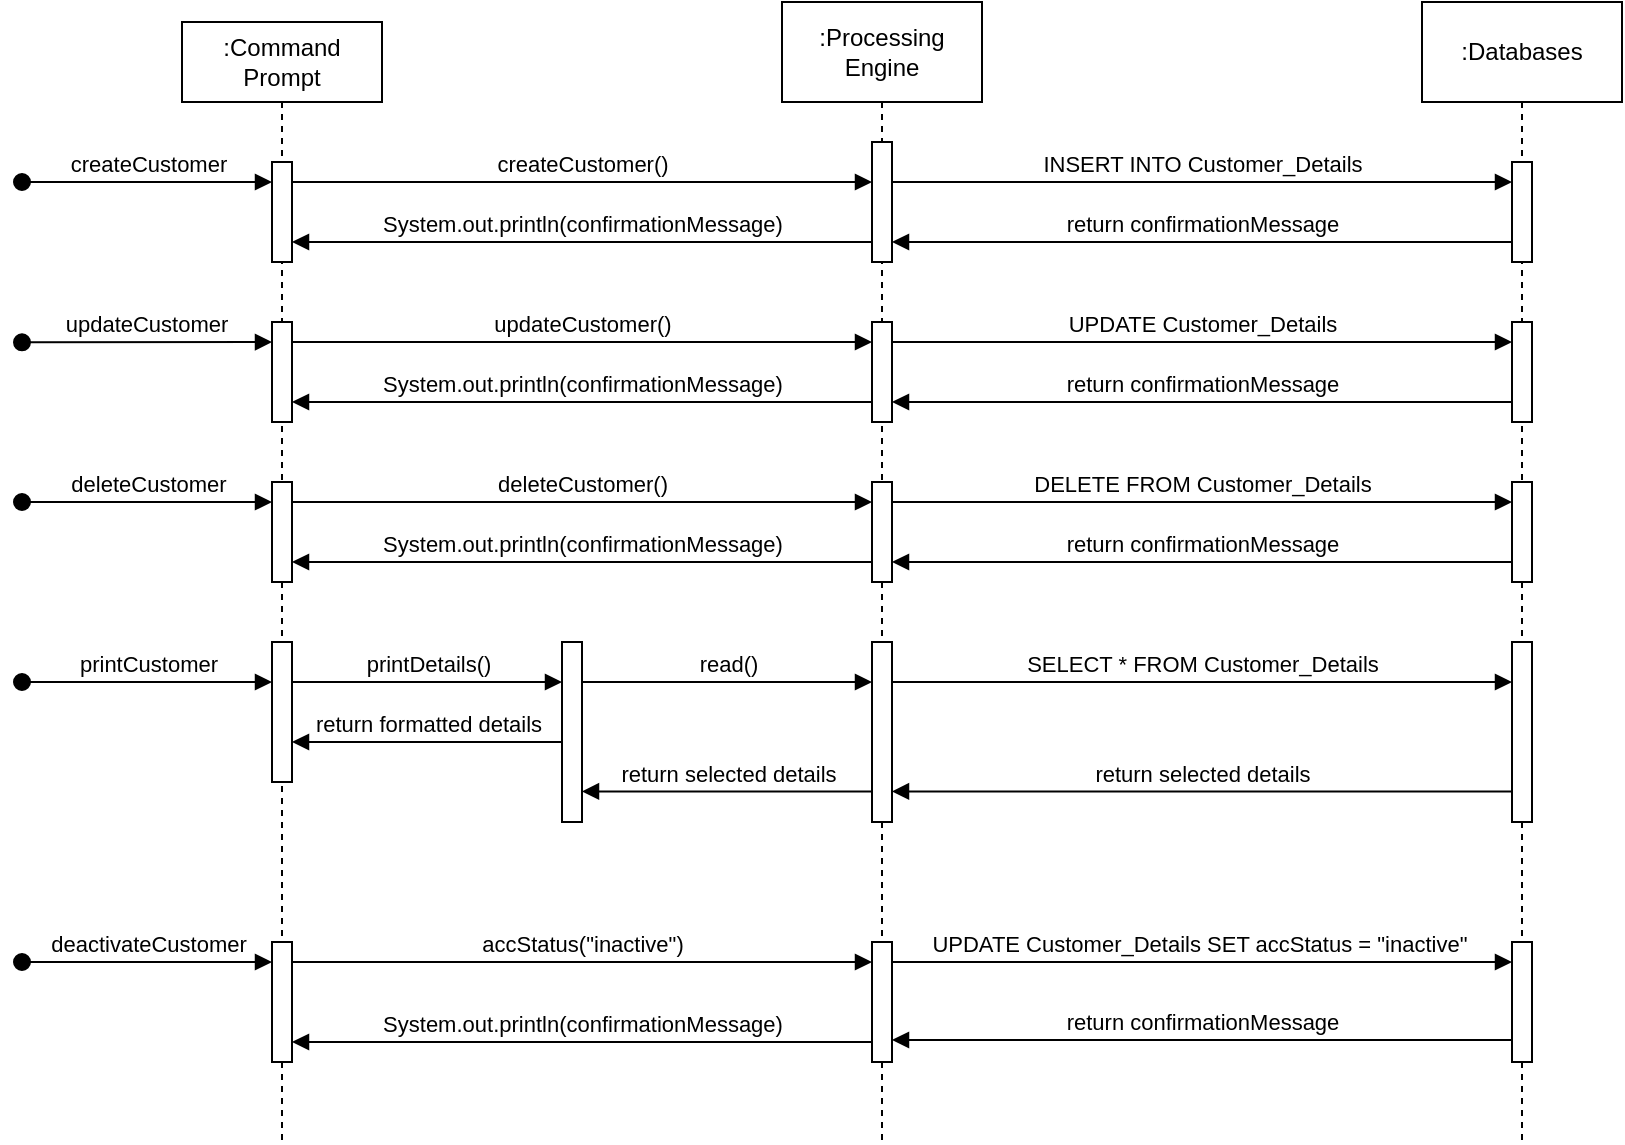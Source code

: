 <mxfile version="22.0.2" type="device" pages="7">
  <diagram name="Customer" id="2YBvvXClWsGukQMizWep">
    <mxGraphModel dx="794" dy="511" grid="1" gridSize="10" guides="1" tooltips="1" connect="1" arrows="1" fold="1" page="1" pageScale="1" pageWidth="850" pageHeight="1100" math="0" shadow="0">
      <root>
        <mxCell id="0" />
        <mxCell id="1" parent="0" />
        <mxCell id="aM9ryv3xv72pqoxQDRHE-1" value=":Command Prompt" style="shape=umlLifeline;perimeter=lifelinePerimeter;whiteSpace=wrap;html=1;container=0;dropTarget=0;collapsible=0;recursiveResize=0;outlineConnect=0;portConstraint=eastwest;newEdgeStyle={&quot;edgeStyle&quot;:&quot;elbowEdgeStyle&quot;,&quot;elbow&quot;:&quot;vertical&quot;,&quot;curved&quot;:0,&quot;rounded&quot;:0};" parent="1" vertex="1">
          <mxGeometry x="105" y="90" width="100" height="560" as="geometry" />
        </mxCell>
        <mxCell id="aM9ryv3xv72pqoxQDRHE-2" value="" style="html=1;points=[];perimeter=orthogonalPerimeter;outlineConnect=0;targetShapes=umlLifeline;portConstraint=eastwest;newEdgeStyle={&quot;edgeStyle&quot;:&quot;elbowEdgeStyle&quot;,&quot;elbow&quot;:&quot;vertical&quot;,&quot;curved&quot;:0,&quot;rounded&quot;:0};" parent="aM9ryv3xv72pqoxQDRHE-1" vertex="1">
          <mxGeometry x="45" y="70" width="10" height="50" as="geometry" />
        </mxCell>
        <mxCell id="aM9ryv3xv72pqoxQDRHE-3" value="createCustomer" style="html=1;verticalAlign=bottom;startArrow=oval;endArrow=block;startSize=8;edgeStyle=elbowEdgeStyle;elbow=vertical;curved=0;rounded=0;" parent="aM9ryv3xv72pqoxQDRHE-1" edge="1">
          <mxGeometry relative="1" as="geometry">
            <mxPoint x="-80" y="80" as="sourcePoint" />
            <mxPoint x="45" y="80" as="targetPoint" />
          </mxGeometry>
        </mxCell>
        <mxCell id="KU0yo9gnRSijptpgrk4F-4" value="" style="html=1;points=[];perimeter=orthogonalPerimeter;outlineConnect=0;targetShapes=umlLifeline;portConstraint=eastwest;newEdgeStyle={&quot;edgeStyle&quot;:&quot;elbowEdgeStyle&quot;,&quot;elbow&quot;:&quot;vertical&quot;,&quot;curved&quot;:0,&quot;rounded&quot;:0};" parent="aM9ryv3xv72pqoxQDRHE-1" vertex="1">
          <mxGeometry x="45" y="150" width="10" height="50" as="geometry" />
        </mxCell>
        <mxCell id="PdBuusFO8pw0HU-pArnK-4" value="" style="html=1;points=[];perimeter=orthogonalPerimeter;outlineConnect=0;targetShapes=umlLifeline;portConstraint=eastwest;newEdgeStyle={&quot;edgeStyle&quot;:&quot;elbowEdgeStyle&quot;,&quot;elbow&quot;:&quot;vertical&quot;,&quot;curved&quot;:0,&quot;rounded&quot;:0};" parent="aM9ryv3xv72pqoxQDRHE-1" vertex="1">
          <mxGeometry x="45" y="230" width="10" height="50" as="geometry" />
        </mxCell>
        <mxCell id="PdBuusFO8pw0HU-pArnK-14" value="" style="html=1;points=[];perimeter=orthogonalPerimeter;outlineConnect=0;targetShapes=umlLifeline;portConstraint=eastwest;newEdgeStyle={&quot;edgeStyle&quot;:&quot;elbowEdgeStyle&quot;,&quot;elbow&quot;:&quot;vertical&quot;,&quot;curved&quot;:0,&quot;rounded&quot;:0};" parent="aM9ryv3xv72pqoxQDRHE-1" vertex="1">
          <mxGeometry x="45" y="310" width="10" height="70" as="geometry" />
        </mxCell>
        <mxCell id="RDPjR55cAV6tWNQ4kYlU-20" value="" style="html=1;points=[];perimeter=orthogonalPerimeter;outlineConnect=0;targetShapes=umlLifeline;portConstraint=eastwest;newEdgeStyle={&quot;edgeStyle&quot;:&quot;elbowEdgeStyle&quot;,&quot;elbow&quot;:&quot;vertical&quot;,&quot;curved&quot;:0,&quot;rounded&quot;:0};" parent="aM9ryv3xv72pqoxQDRHE-1" vertex="1">
          <mxGeometry x="45" y="460" width="10" height="60" as="geometry" />
        </mxCell>
        <mxCell id="aM9ryv3xv72pqoxQDRHE-5" value=":Processing Engine" style="shape=umlLifeline;perimeter=lifelinePerimeter;whiteSpace=wrap;html=1;container=0;dropTarget=0;collapsible=0;recursiveResize=0;outlineConnect=0;portConstraint=eastwest;newEdgeStyle={&quot;edgeStyle&quot;:&quot;elbowEdgeStyle&quot;,&quot;elbow&quot;:&quot;vertical&quot;,&quot;curved&quot;:0,&quot;rounded&quot;:0};size=50;" parent="1" vertex="1">
          <mxGeometry x="405" y="80" width="100" height="570" as="geometry" />
        </mxCell>
        <mxCell id="aM9ryv3xv72pqoxQDRHE-6" value="" style="html=1;points=[];perimeter=orthogonalPerimeter;outlineConnect=0;targetShapes=umlLifeline;portConstraint=eastwest;newEdgeStyle={&quot;edgeStyle&quot;:&quot;elbowEdgeStyle&quot;,&quot;elbow&quot;:&quot;vertical&quot;,&quot;curved&quot;:0,&quot;rounded&quot;:0};" parent="aM9ryv3xv72pqoxQDRHE-5" vertex="1">
          <mxGeometry x="45" y="70" width="10" height="60" as="geometry" />
        </mxCell>
        <mxCell id="KU0yo9gnRSijptpgrk4F-5" value="" style="html=1;points=[];perimeter=orthogonalPerimeter;outlineConnect=0;targetShapes=umlLifeline;portConstraint=eastwest;newEdgeStyle={&quot;edgeStyle&quot;:&quot;elbowEdgeStyle&quot;,&quot;elbow&quot;:&quot;vertical&quot;,&quot;curved&quot;:0,&quot;rounded&quot;:0};" parent="aM9ryv3xv72pqoxQDRHE-5" vertex="1">
          <mxGeometry x="45" y="160" width="10" height="50" as="geometry" />
        </mxCell>
        <mxCell id="PdBuusFO8pw0HU-pArnK-10" value="" style="html=1;points=[];perimeter=orthogonalPerimeter;outlineConnect=0;targetShapes=umlLifeline;portConstraint=eastwest;newEdgeStyle={&quot;edgeStyle&quot;:&quot;elbowEdgeStyle&quot;,&quot;elbow&quot;:&quot;vertical&quot;,&quot;curved&quot;:0,&quot;rounded&quot;:0};" parent="aM9ryv3xv72pqoxQDRHE-5" vertex="1">
          <mxGeometry x="45" y="240" width="10" height="50" as="geometry" />
        </mxCell>
        <mxCell id="PdBuusFO8pw0HU-pArnK-15" value="" style="html=1;points=[];perimeter=orthogonalPerimeter;outlineConnect=0;targetShapes=umlLifeline;portConstraint=eastwest;newEdgeStyle={&quot;edgeStyle&quot;:&quot;elbowEdgeStyle&quot;,&quot;elbow&quot;:&quot;vertical&quot;,&quot;curved&quot;:0,&quot;rounded&quot;:0};" parent="aM9ryv3xv72pqoxQDRHE-5" vertex="1">
          <mxGeometry x="45" y="320" width="10" height="90" as="geometry" />
        </mxCell>
        <mxCell id="RDPjR55cAV6tWNQ4kYlU-25" value="" style="html=1;points=[];perimeter=orthogonalPerimeter;outlineConnect=0;targetShapes=umlLifeline;portConstraint=eastwest;newEdgeStyle={&quot;edgeStyle&quot;:&quot;elbowEdgeStyle&quot;,&quot;elbow&quot;:&quot;vertical&quot;,&quot;curved&quot;:0,&quot;rounded&quot;:0};" parent="aM9ryv3xv72pqoxQDRHE-5" vertex="1">
          <mxGeometry x="45" y="470" width="10" height="60" as="geometry" />
        </mxCell>
        <mxCell id="aM9ryv3xv72pqoxQDRHE-7" value="createCustomer()" style="html=1;verticalAlign=bottom;endArrow=block;edgeStyle=elbowEdgeStyle;elbow=vertical;curved=0;rounded=0;" parent="1" source="aM9ryv3xv72pqoxQDRHE-2" target="aM9ryv3xv72pqoxQDRHE-6" edge="1">
          <mxGeometry relative="1" as="geometry">
            <mxPoint x="260" y="180" as="sourcePoint" />
            <Array as="points">
              <mxPoint x="245" y="170" />
            </Array>
          </mxGeometry>
        </mxCell>
        <mxCell id="IPqCdMgEFNz93ycDSwIC-2" value=":Databases" style="shape=umlLifeline;perimeter=lifelinePerimeter;whiteSpace=wrap;html=1;container=0;dropTarget=0;collapsible=0;recursiveResize=0;outlineConnect=0;portConstraint=eastwest;newEdgeStyle={&quot;edgeStyle&quot;:&quot;elbowEdgeStyle&quot;,&quot;elbow&quot;:&quot;vertical&quot;,&quot;curved&quot;:0,&quot;rounded&quot;:0};size=50;" parent="1" vertex="1">
          <mxGeometry x="725" y="80" width="100" height="570" as="geometry" />
        </mxCell>
        <mxCell id="IPqCdMgEFNz93ycDSwIC-3" value="" style="html=1;points=[];perimeter=orthogonalPerimeter;outlineConnect=0;targetShapes=umlLifeline;portConstraint=eastwest;newEdgeStyle={&quot;edgeStyle&quot;:&quot;elbowEdgeStyle&quot;,&quot;elbow&quot;:&quot;vertical&quot;,&quot;curved&quot;:0,&quot;rounded&quot;:0};" parent="IPqCdMgEFNz93ycDSwIC-2" vertex="1">
          <mxGeometry x="45" y="80" width="10" height="50" as="geometry" />
        </mxCell>
        <mxCell id="KU0yo9gnRSijptpgrk4F-6" value="" style="html=1;points=[];perimeter=orthogonalPerimeter;outlineConnect=0;targetShapes=umlLifeline;portConstraint=eastwest;newEdgeStyle={&quot;edgeStyle&quot;:&quot;elbowEdgeStyle&quot;,&quot;elbow&quot;:&quot;vertical&quot;,&quot;curved&quot;:0,&quot;rounded&quot;:0};" parent="IPqCdMgEFNz93ycDSwIC-2" vertex="1">
          <mxGeometry x="45" y="160" width="10" height="50" as="geometry" />
        </mxCell>
        <mxCell id="PdBuusFO8pw0HU-pArnK-12" value="" style="html=1;points=[];perimeter=orthogonalPerimeter;outlineConnect=0;targetShapes=umlLifeline;portConstraint=eastwest;newEdgeStyle={&quot;edgeStyle&quot;:&quot;elbowEdgeStyle&quot;,&quot;elbow&quot;:&quot;vertical&quot;,&quot;curved&quot;:0,&quot;rounded&quot;:0};" parent="IPqCdMgEFNz93ycDSwIC-2" vertex="1">
          <mxGeometry x="45" y="240" width="10" height="50" as="geometry" />
        </mxCell>
        <mxCell id="PdBuusFO8pw0HU-pArnK-16" value="" style="html=1;points=[];perimeter=orthogonalPerimeter;outlineConnect=0;targetShapes=umlLifeline;portConstraint=eastwest;newEdgeStyle={&quot;edgeStyle&quot;:&quot;elbowEdgeStyle&quot;,&quot;elbow&quot;:&quot;vertical&quot;,&quot;curved&quot;:0,&quot;rounded&quot;:0};" parent="IPqCdMgEFNz93ycDSwIC-2" vertex="1">
          <mxGeometry x="45" y="320" width="10" height="90" as="geometry" />
        </mxCell>
        <mxCell id="nguXQzsY1t2KLYbBiipa-8" value="" style="html=1;points=[];perimeter=orthogonalPerimeter;outlineConnect=0;targetShapes=umlLifeline;portConstraint=eastwest;newEdgeStyle={&quot;edgeStyle&quot;:&quot;elbowEdgeStyle&quot;,&quot;elbow&quot;:&quot;vertical&quot;,&quot;curved&quot;:0,&quot;rounded&quot;:0};" parent="IPqCdMgEFNz93ycDSwIC-2" vertex="1">
          <mxGeometry x="45" y="470" width="10" height="60" as="geometry" />
        </mxCell>
        <mxCell id="KU0yo9gnRSijptpgrk4F-1" value="INSERT INTO Customer_Details" style="html=1;verticalAlign=bottom;endArrow=block;edgeStyle=elbowEdgeStyle;elbow=vertical;curved=0;rounded=0;" parent="1" source="aM9ryv3xv72pqoxQDRHE-6" target="IPqCdMgEFNz93ycDSwIC-3" edge="1">
          <mxGeometry relative="1" as="geometry">
            <mxPoint x="465" y="170" as="sourcePoint" />
            <Array as="points">
              <mxPoint x="525" y="170" />
            </Array>
            <mxPoint x="505" y="170" as="targetPoint" />
          </mxGeometry>
        </mxCell>
        <mxCell id="PdBuusFO8pw0HU-pArnK-1" value="updateCustomer" style="html=1;verticalAlign=bottom;startArrow=oval;endArrow=block;startSize=8;edgeStyle=elbowEdgeStyle;elbow=vertical;curved=0;rounded=0;" parent="1" edge="1">
          <mxGeometry relative="1" as="geometry">
            <mxPoint x="25" y="250.17" as="sourcePoint" />
            <mxPoint x="150" y="250.17" as="targetPoint" />
          </mxGeometry>
        </mxCell>
        <mxCell id="PdBuusFO8pw0HU-pArnK-2" value="updateCustomer()" style="html=1;verticalAlign=bottom;endArrow=block;edgeStyle=elbowEdgeStyle;elbow=vertical;curved=0;rounded=0;" parent="1" source="KU0yo9gnRSijptpgrk4F-4" target="KU0yo9gnRSijptpgrk4F-5" edge="1">
          <mxGeometry relative="1" as="geometry">
            <mxPoint x="165" y="250" as="sourcePoint" />
            <Array as="points">
              <mxPoint x="250" y="250" />
            </Array>
            <mxPoint x="325" y="250" as="targetPoint" />
          </mxGeometry>
        </mxCell>
        <mxCell id="PdBuusFO8pw0HU-pArnK-3" value="UPDATE Customer_Details" style="html=1;verticalAlign=bottom;endArrow=block;edgeStyle=elbowEdgeStyle;elbow=vertical;curved=0;rounded=0;" parent="1" source="KU0yo9gnRSijptpgrk4F-5" target="KU0yo9gnRSijptpgrk4F-6" edge="1">
          <mxGeometry relative="1" as="geometry">
            <mxPoint x="505" y="250" as="sourcePoint" />
            <Array as="points">
              <mxPoint x="525" y="250" />
            </Array>
            <mxPoint x="545" y="250" as="targetPoint" />
          </mxGeometry>
        </mxCell>
        <mxCell id="PdBuusFO8pw0HU-pArnK-5" value="deleteCustomer" style="html=1;verticalAlign=bottom;startArrow=oval;endArrow=block;startSize=8;edgeStyle=elbowEdgeStyle;elbow=vertical;curved=0;rounded=0;" parent="1" edge="1">
          <mxGeometry relative="1" as="geometry">
            <mxPoint x="25" y="330" as="sourcePoint" />
            <mxPoint x="150" y="330" as="targetPoint" />
          </mxGeometry>
        </mxCell>
        <mxCell id="PdBuusFO8pw0HU-pArnK-6" value="deleteCustomer()" style="html=1;verticalAlign=bottom;endArrow=block;edgeStyle=elbowEdgeStyle;elbow=vertical;curved=0;rounded=0;" parent="1" source="PdBuusFO8pw0HU-pArnK-4" target="PdBuusFO8pw0HU-pArnK-10" edge="1">
          <mxGeometry relative="1" as="geometry">
            <mxPoint x="165" y="330" as="sourcePoint" />
            <Array as="points">
              <mxPoint x="255" y="330" />
            </Array>
            <mxPoint x="325" y="330" as="targetPoint" />
          </mxGeometry>
        </mxCell>
        <mxCell id="PdBuusFO8pw0HU-pArnK-11" value="DELETE FROM Customer_Details" style="html=1;verticalAlign=bottom;endArrow=block;edgeStyle=elbowEdgeStyle;elbow=vertical;curved=0;rounded=0;" parent="1" source="PdBuusFO8pw0HU-pArnK-10" target="PdBuusFO8pw0HU-pArnK-12" edge="1">
          <mxGeometry relative="1" as="geometry">
            <mxPoint x="465" y="330" as="sourcePoint" />
            <Array as="points">
              <mxPoint x="485" y="330" />
            </Array>
            <mxPoint x="545" y="330" as="targetPoint" />
          </mxGeometry>
        </mxCell>
        <mxCell id="PdBuusFO8pw0HU-pArnK-17" value="printCustomer" style="html=1;verticalAlign=bottom;startArrow=oval;endArrow=block;startSize=8;edgeStyle=elbowEdgeStyle;elbow=vertical;curved=0;rounded=0;" parent="1" edge="1">
          <mxGeometry relative="1" as="geometry">
            <mxPoint x="25" y="420" as="sourcePoint" />
            <mxPoint x="150" y="420" as="targetPoint" />
          </mxGeometry>
        </mxCell>
        <mxCell id="PdBuusFO8pw0HU-pArnK-19" value="SELECT * FROM Customer_Details" style="html=1;verticalAlign=bottom;endArrow=block;edgeStyle=elbowEdgeStyle;elbow=vertical;curved=0;rounded=0;" parent="1" source="PdBuusFO8pw0HU-pArnK-15" target="PdBuusFO8pw0HU-pArnK-16" edge="1">
          <mxGeometry relative="1" as="geometry">
            <mxPoint x="465" y="420" as="sourcePoint" />
            <Array as="points">
              <mxPoint x="575" y="420" />
            </Array>
            <mxPoint x="675" y="420" as="targetPoint" />
          </mxGeometry>
        </mxCell>
        <mxCell id="RDPjR55cAV6tWNQ4kYlU-8" value="" style="html=1;points=[];perimeter=orthogonalPerimeter;outlineConnect=0;targetShapes=umlLifeline;portConstraint=eastwest;newEdgeStyle={&quot;edgeStyle&quot;:&quot;elbowEdgeStyle&quot;,&quot;elbow&quot;:&quot;vertical&quot;,&quot;curved&quot;:0,&quot;rounded&quot;:0};" parent="1" vertex="1">
          <mxGeometry x="295" y="400" width="10" height="90" as="geometry" />
        </mxCell>
        <mxCell id="RDPjR55cAV6tWNQ4kYlU-13" value="printDetails()" style="html=1;verticalAlign=bottom;endArrow=block;edgeStyle=elbowEdgeStyle;elbow=vertical;curved=0;rounded=0;" parent="1" source="PdBuusFO8pw0HU-pArnK-14" target="RDPjR55cAV6tWNQ4kYlU-8" edge="1">
          <mxGeometry relative="1" as="geometry">
            <mxPoint x="165" y="420" as="sourcePoint" />
            <Array as="points">
              <mxPoint x="215" y="420" />
            </Array>
            <mxPoint x="245" y="420" as="targetPoint" />
          </mxGeometry>
        </mxCell>
        <mxCell id="RDPjR55cAV6tWNQ4kYlU-14" value="read()" style="html=1;verticalAlign=bottom;endArrow=block;edgeStyle=elbowEdgeStyle;elbow=vertical;curved=0;rounded=0;" parent="1" source="RDPjR55cAV6tWNQ4kYlU-8" target="PdBuusFO8pw0HU-pArnK-15" edge="1">
          <mxGeometry relative="1" as="geometry">
            <mxPoint x="315" y="420" as="sourcePoint" />
            <Array as="points">
              <mxPoint x="355" y="420" />
            </Array>
            <mxPoint x="325" y="420" as="targetPoint" />
          </mxGeometry>
        </mxCell>
        <mxCell id="RDPjR55cAV6tWNQ4kYlU-16" value="return selected details" style="html=1;verticalAlign=bottom;endArrow=block;edgeStyle=elbowEdgeStyle;elbow=vertical;curved=0;rounded=0;" parent="1" edge="1">
          <mxGeometry relative="1" as="geometry">
            <mxPoint x="770" y="474.71" as="sourcePoint" />
            <Array as="points">
              <mxPoint x="585.19" y="474.71" />
            </Array>
            <mxPoint x="460" y="474.71" as="targetPoint" />
          </mxGeometry>
        </mxCell>
        <mxCell id="RDPjR55cAV6tWNQ4kYlU-18" value="return selected details" style="html=1;verticalAlign=bottom;endArrow=block;edgeStyle=elbowEdgeStyle;elbow=vertical;curved=0;rounded=0;" parent="1" edge="1">
          <mxGeometry relative="1" as="geometry">
            <mxPoint x="450" y="474.71" as="sourcePoint" />
            <Array as="points">
              <mxPoint x="370.19" y="474.71" />
            </Array>
            <mxPoint x="305" y="474.71" as="targetPoint" />
          </mxGeometry>
        </mxCell>
        <mxCell id="RDPjR55cAV6tWNQ4kYlU-19" value="return formatted details" style="html=1;verticalAlign=bottom;endArrow=block;edgeStyle=elbowEdgeStyle;elbow=vertical;curved=0;rounded=0;" parent="1" target="PdBuusFO8pw0HU-pArnK-14" edge="1">
          <mxGeometry relative="1" as="geometry">
            <mxPoint x="295" y="450" as="sourcePoint" />
            <Array as="points">
              <mxPoint x="215.19" y="450" />
            </Array>
            <mxPoint x="165" y="450" as="targetPoint" />
          </mxGeometry>
        </mxCell>
        <mxCell id="RDPjR55cAV6tWNQ4kYlU-22" value="deactivateCustomer" style="html=1;verticalAlign=bottom;startArrow=oval;endArrow=block;startSize=8;edgeStyle=elbowEdgeStyle;elbow=vertical;curved=0;rounded=0;" parent="1" edge="1">
          <mxGeometry relative="1" as="geometry">
            <mxPoint x="25" y="560" as="sourcePoint" />
            <mxPoint x="150" y="560" as="targetPoint" />
          </mxGeometry>
        </mxCell>
        <mxCell id="RDPjR55cAV6tWNQ4kYlU-23" value="accStatus(&quot;inactive&quot;)" style="html=1;verticalAlign=bottom;endArrow=block;edgeStyle=elbowEdgeStyle;elbow=vertical;curved=0;rounded=0;" parent="1" source="RDPjR55cAV6tWNQ4kYlU-20" target="RDPjR55cAV6tWNQ4kYlU-25" edge="1">
          <mxGeometry relative="1" as="geometry">
            <mxPoint x="165" y="580" as="sourcePoint" />
            <Array as="points">
              <mxPoint x="215" y="560" />
            </Array>
            <mxPoint x="425" y="561" as="targetPoint" />
          </mxGeometry>
        </mxCell>
        <mxCell id="nguXQzsY1t2KLYbBiipa-1" value="return confirmationMessage" style="html=1;verticalAlign=bottom;endArrow=block;edgeStyle=elbowEdgeStyle;elbow=vertical;curved=0;rounded=0;" parent="1" source="IPqCdMgEFNz93ycDSwIC-3" target="aM9ryv3xv72pqoxQDRHE-6" edge="1">
          <mxGeometry relative="1" as="geometry">
            <mxPoint x="765" y="200" as="sourcePoint" />
            <Array as="points">
              <mxPoint x="580.19" y="200" />
            </Array>
            <mxPoint x="465" y="200" as="targetPoint" />
          </mxGeometry>
        </mxCell>
        <mxCell id="nguXQzsY1t2KLYbBiipa-3" value="return confirmationMessage" style="html=1;verticalAlign=bottom;endArrow=block;edgeStyle=elbowEdgeStyle;elbow=vertical;curved=0;rounded=0;" parent="1" source="PdBuusFO8pw0HU-pArnK-12" target="PdBuusFO8pw0HU-pArnK-10" edge="1">
          <mxGeometry relative="1" as="geometry">
            <mxPoint x="770" y="360" as="sourcePoint" />
            <Array as="points">
              <mxPoint x="580.19" y="360" />
            </Array>
            <mxPoint x="465" y="360" as="targetPoint" />
          </mxGeometry>
        </mxCell>
        <mxCell id="nguXQzsY1t2KLYbBiipa-4" value="System.out.println(confirmationMessage)" style="html=1;verticalAlign=bottom;endArrow=block;edgeStyle=elbowEdgeStyle;elbow=vertical;curved=0;rounded=0;" parent="1" source="aM9ryv3xv72pqoxQDRHE-6" target="aM9ryv3xv72pqoxQDRHE-2" edge="1">
          <mxGeometry relative="1" as="geometry">
            <mxPoint x="430" y="200" as="sourcePoint" />
            <Array as="points">
              <mxPoint x="240.19" y="200" />
            </Array>
            <mxPoint x="175" y="200" as="targetPoint" />
          </mxGeometry>
        </mxCell>
        <mxCell id="nguXQzsY1t2KLYbBiipa-5" value="System.out.println(confirmationMessage)" style="html=1;verticalAlign=bottom;endArrow=block;edgeStyle=elbowEdgeStyle;elbow=vertical;curved=0;rounded=0;" parent="1" source="KU0yo9gnRSijptpgrk4F-5" target="KU0yo9gnRSijptpgrk4F-4" edge="1">
          <mxGeometry relative="1" as="geometry">
            <mxPoint x="435" y="280" as="sourcePoint" />
            <Array as="points">
              <mxPoint x="235.19" y="280" />
            </Array>
            <mxPoint x="175" y="280" as="targetPoint" />
          </mxGeometry>
        </mxCell>
        <mxCell id="nguXQzsY1t2KLYbBiipa-7" value="System.out.println(confirmationMessage)" style="html=1;verticalAlign=bottom;endArrow=block;edgeStyle=elbowEdgeStyle;elbow=vertical;curved=0;rounded=0;" parent="1" source="PdBuusFO8pw0HU-pArnK-10" target="PdBuusFO8pw0HU-pArnK-4" edge="1">
          <mxGeometry relative="1" as="geometry">
            <mxPoint x="405" y="360" as="sourcePoint" />
            <Array as="points">
              <mxPoint x="195.19" y="360" />
            </Array>
            <mxPoint x="185" y="360" as="targetPoint" />
          </mxGeometry>
        </mxCell>
        <mxCell id="nguXQzsY1t2KLYbBiipa-9" value="UPDATE Customer_Details SET accStatus = &quot;inactive&quot;&amp;nbsp;" style="html=1;verticalAlign=bottom;endArrow=block;edgeStyle=elbowEdgeStyle;elbow=vertical;curved=0;rounded=0;" parent="1" source="RDPjR55cAV6tWNQ4kYlU-25" target="nguXQzsY1t2KLYbBiipa-8" edge="1">
          <mxGeometry relative="1" as="geometry">
            <mxPoint x="465" y="560" as="sourcePoint" />
            <Array as="points">
              <mxPoint x="530" y="560" />
            </Array>
            <mxPoint x="765" y="560" as="targetPoint" />
          </mxGeometry>
        </mxCell>
        <mxCell id="nguXQzsY1t2KLYbBiipa-10" value="return confirmationMessage" style="html=1;verticalAlign=bottom;endArrow=block;edgeStyle=elbowEdgeStyle;elbow=vertical;curved=0;rounded=0;" parent="1" edge="1">
          <mxGeometry relative="1" as="geometry">
            <mxPoint x="770" y="280" as="sourcePoint" />
            <Array as="points">
              <mxPoint x="565.19" y="280" />
            </Array>
            <mxPoint x="460" y="280" as="targetPoint" />
          </mxGeometry>
        </mxCell>
        <mxCell id="nguXQzsY1t2KLYbBiipa-11" value="return confirmationMessage" style="html=1;verticalAlign=bottom;endArrow=block;edgeStyle=elbowEdgeStyle;elbow=vertical;curved=0;rounded=0;" parent="1" source="nguXQzsY1t2KLYbBiipa-8" target="RDPjR55cAV6tWNQ4kYlU-25" edge="1">
          <mxGeometry relative="1" as="geometry">
            <mxPoint x="765" y="599" as="sourcePoint" />
            <Array as="points">
              <mxPoint x="575.19" y="599" />
            </Array>
            <mxPoint x="475" y="599" as="targetPoint" />
          </mxGeometry>
        </mxCell>
        <mxCell id="nguXQzsY1t2KLYbBiipa-13" value="System.out.println(confirmationMessage)" style="html=1;verticalAlign=bottom;endArrow=block;edgeStyle=elbowEdgeStyle;elbow=vertical;curved=0;rounded=0;" parent="1" source="RDPjR55cAV6tWNQ4kYlU-25" target="RDPjR55cAV6tWNQ4kYlU-20" edge="1">
          <mxGeometry relative="1" as="geometry">
            <mxPoint x="445" y="600" as="sourcePoint" />
            <Array as="points">
              <mxPoint x="200.19" y="600" />
            </Array>
            <mxPoint x="165" y="600" as="targetPoint" />
          </mxGeometry>
        </mxCell>
      </root>
    </mxGraphModel>
  </diagram>
  <diagram id="1Y5aZIpWranl1bXVS_7I" name="Order">
    <mxGraphModel dx="1434" dy="836" grid="1" gridSize="10" guides="1" tooltips="1" connect="1" arrows="1" fold="1" page="1" pageScale="1" pageWidth="850" pageHeight="1100" math="0" shadow="0">
      <root>
        <mxCell id="0" />
        <mxCell id="1" parent="0" />
      </root>
    </mxGraphModel>
  </diagram>
  <diagram id="g4TUKM7mvUi-SvhtHjP_" name="Publication">
    <mxGraphModel dx="1034" dy="424" grid="1" gridSize="10" guides="1" tooltips="1" connect="1" arrows="1" fold="1" page="1" pageScale="1" pageWidth="850" pageHeight="1100" math="0" shadow="0">
      <root>
        <mxCell id="0" />
        <mxCell id="1" parent="0" />
      </root>
    </mxGraphModel>
  </diagram>
  <diagram id="necV_XzSGBabLlB_TOp2" name="Driver">
    <mxGraphModel dx="794" dy="477" grid="1" gridSize="10" guides="1" tooltips="1" connect="1" arrows="1" fold="1" page="1" pageScale="1" pageWidth="850" pageHeight="1100" math="0" shadow="0">
      <root>
        <mxCell id="0" />
        <mxCell id="1" parent="0" />
        <mxCell id="cccoCrDMPLMiBooboEVD-1" value=":Command Prompt" style="shape=umlLifeline;perimeter=lifelinePerimeter;whiteSpace=wrap;html=1;container=0;dropTarget=0;collapsible=0;recursiveResize=0;outlineConnect=0;portConstraint=eastwest;newEdgeStyle={&quot;edgeStyle&quot;:&quot;elbowEdgeStyle&quot;,&quot;elbow&quot;:&quot;vertical&quot;,&quot;curved&quot;:0,&quot;rounded&quot;:0};" vertex="1" parent="1">
          <mxGeometry x="105" y="60" width="100" height="560" as="geometry" />
        </mxCell>
        <mxCell id="cccoCrDMPLMiBooboEVD-2" value="" style="html=1;points=[];perimeter=orthogonalPerimeter;outlineConnect=0;targetShapes=umlLifeline;portConstraint=eastwest;newEdgeStyle={&quot;edgeStyle&quot;:&quot;elbowEdgeStyle&quot;,&quot;elbow&quot;:&quot;vertical&quot;,&quot;curved&quot;:0,&quot;rounded&quot;:0};" vertex="1" parent="cccoCrDMPLMiBooboEVD-1">
          <mxGeometry x="45" y="70" width="10" height="50" as="geometry" />
        </mxCell>
        <mxCell id="cccoCrDMPLMiBooboEVD-3" value="createCustomer" style="html=1;verticalAlign=bottom;startArrow=oval;endArrow=block;startSize=8;edgeStyle=elbowEdgeStyle;elbow=vertical;curved=0;rounded=0;" edge="1" parent="cccoCrDMPLMiBooboEVD-1">
          <mxGeometry relative="1" as="geometry">
            <mxPoint x="-80" y="80" as="sourcePoint" />
            <mxPoint x="45" y="80" as="targetPoint" />
          </mxGeometry>
        </mxCell>
        <mxCell id="cccoCrDMPLMiBooboEVD-4" value="" style="html=1;points=[];perimeter=orthogonalPerimeter;outlineConnect=0;targetShapes=umlLifeline;portConstraint=eastwest;newEdgeStyle={&quot;edgeStyle&quot;:&quot;elbowEdgeStyle&quot;,&quot;elbow&quot;:&quot;vertical&quot;,&quot;curved&quot;:0,&quot;rounded&quot;:0};" vertex="1" parent="cccoCrDMPLMiBooboEVD-1">
          <mxGeometry x="45" y="150" width="10" height="50" as="geometry" />
        </mxCell>
        <mxCell id="cccoCrDMPLMiBooboEVD-5" value="" style="html=1;points=[];perimeter=orthogonalPerimeter;outlineConnect=0;targetShapes=umlLifeline;portConstraint=eastwest;newEdgeStyle={&quot;edgeStyle&quot;:&quot;elbowEdgeStyle&quot;,&quot;elbow&quot;:&quot;vertical&quot;,&quot;curved&quot;:0,&quot;rounded&quot;:0};" vertex="1" parent="cccoCrDMPLMiBooboEVD-1">
          <mxGeometry x="45" y="230" width="10" height="50" as="geometry" />
        </mxCell>
        <mxCell id="cccoCrDMPLMiBooboEVD-6" value="" style="html=1;points=[];perimeter=orthogonalPerimeter;outlineConnect=0;targetShapes=umlLifeline;portConstraint=eastwest;newEdgeStyle={&quot;edgeStyle&quot;:&quot;elbowEdgeStyle&quot;,&quot;elbow&quot;:&quot;vertical&quot;,&quot;curved&quot;:0,&quot;rounded&quot;:0};" vertex="1" parent="cccoCrDMPLMiBooboEVD-1">
          <mxGeometry x="45" y="310" width="10" height="70" as="geometry" />
        </mxCell>
        <mxCell id="cccoCrDMPLMiBooboEVD-7" value="" style="html=1;points=[];perimeter=orthogonalPerimeter;outlineConnect=0;targetShapes=umlLifeline;portConstraint=eastwest;newEdgeStyle={&quot;edgeStyle&quot;:&quot;elbowEdgeStyle&quot;,&quot;elbow&quot;:&quot;vertical&quot;,&quot;curved&quot;:0,&quot;rounded&quot;:0};" vertex="1" parent="cccoCrDMPLMiBooboEVD-1">
          <mxGeometry x="45" y="460" width="10" height="60" as="geometry" />
        </mxCell>
        <mxCell id="cccoCrDMPLMiBooboEVD-8" value=":Processing Engine" style="shape=umlLifeline;perimeter=lifelinePerimeter;whiteSpace=wrap;html=1;container=0;dropTarget=0;collapsible=0;recursiveResize=0;outlineConnect=0;portConstraint=eastwest;newEdgeStyle={&quot;edgeStyle&quot;:&quot;elbowEdgeStyle&quot;,&quot;elbow&quot;:&quot;vertical&quot;,&quot;curved&quot;:0,&quot;rounded&quot;:0};size=50;" vertex="1" parent="1">
          <mxGeometry x="405" y="50" width="100" height="570" as="geometry" />
        </mxCell>
        <mxCell id="cccoCrDMPLMiBooboEVD-9" value="" style="html=1;points=[];perimeter=orthogonalPerimeter;outlineConnect=0;targetShapes=umlLifeline;portConstraint=eastwest;newEdgeStyle={&quot;edgeStyle&quot;:&quot;elbowEdgeStyle&quot;,&quot;elbow&quot;:&quot;vertical&quot;,&quot;curved&quot;:0,&quot;rounded&quot;:0};" vertex="1" parent="cccoCrDMPLMiBooboEVD-8">
          <mxGeometry x="45" y="70" width="10" height="60" as="geometry" />
        </mxCell>
        <mxCell id="cccoCrDMPLMiBooboEVD-10" value="" style="html=1;points=[];perimeter=orthogonalPerimeter;outlineConnect=0;targetShapes=umlLifeline;portConstraint=eastwest;newEdgeStyle={&quot;edgeStyle&quot;:&quot;elbowEdgeStyle&quot;,&quot;elbow&quot;:&quot;vertical&quot;,&quot;curved&quot;:0,&quot;rounded&quot;:0};" vertex="1" parent="cccoCrDMPLMiBooboEVD-8">
          <mxGeometry x="45" y="160" width="10" height="50" as="geometry" />
        </mxCell>
        <mxCell id="cccoCrDMPLMiBooboEVD-11" value="" style="html=1;points=[];perimeter=orthogonalPerimeter;outlineConnect=0;targetShapes=umlLifeline;portConstraint=eastwest;newEdgeStyle={&quot;edgeStyle&quot;:&quot;elbowEdgeStyle&quot;,&quot;elbow&quot;:&quot;vertical&quot;,&quot;curved&quot;:0,&quot;rounded&quot;:0};" vertex="1" parent="cccoCrDMPLMiBooboEVD-8">
          <mxGeometry x="45" y="240" width="10" height="50" as="geometry" />
        </mxCell>
        <mxCell id="cccoCrDMPLMiBooboEVD-12" value="" style="html=1;points=[];perimeter=orthogonalPerimeter;outlineConnect=0;targetShapes=umlLifeline;portConstraint=eastwest;newEdgeStyle={&quot;edgeStyle&quot;:&quot;elbowEdgeStyle&quot;,&quot;elbow&quot;:&quot;vertical&quot;,&quot;curved&quot;:0,&quot;rounded&quot;:0};" vertex="1" parent="cccoCrDMPLMiBooboEVD-8">
          <mxGeometry x="45" y="320" width="10" height="90" as="geometry" />
        </mxCell>
        <mxCell id="cccoCrDMPLMiBooboEVD-13" value="" style="html=1;points=[];perimeter=orthogonalPerimeter;outlineConnect=0;targetShapes=umlLifeline;portConstraint=eastwest;newEdgeStyle={&quot;edgeStyle&quot;:&quot;elbowEdgeStyle&quot;,&quot;elbow&quot;:&quot;vertical&quot;,&quot;curved&quot;:0,&quot;rounded&quot;:0};" vertex="1" parent="cccoCrDMPLMiBooboEVD-8">
          <mxGeometry x="45" y="470" width="10" height="60" as="geometry" />
        </mxCell>
        <mxCell id="cccoCrDMPLMiBooboEVD-14" value="createCustomer()" style="html=1;verticalAlign=bottom;endArrow=block;edgeStyle=elbowEdgeStyle;elbow=vertical;curved=0;rounded=0;" edge="1" parent="1" source="cccoCrDMPLMiBooboEVD-2" target="cccoCrDMPLMiBooboEVD-9">
          <mxGeometry relative="1" as="geometry">
            <mxPoint x="260" y="150" as="sourcePoint" />
            <Array as="points">
              <mxPoint x="245" y="140" />
            </Array>
          </mxGeometry>
        </mxCell>
        <mxCell id="cccoCrDMPLMiBooboEVD-15" value=":Databases" style="shape=umlLifeline;perimeter=lifelinePerimeter;whiteSpace=wrap;html=1;container=0;dropTarget=0;collapsible=0;recursiveResize=0;outlineConnect=0;portConstraint=eastwest;newEdgeStyle={&quot;edgeStyle&quot;:&quot;elbowEdgeStyle&quot;,&quot;elbow&quot;:&quot;vertical&quot;,&quot;curved&quot;:0,&quot;rounded&quot;:0};size=50;" vertex="1" parent="1">
          <mxGeometry x="725" y="50" width="100" height="570" as="geometry" />
        </mxCell>
        <mxCell id="cccoCrDMPLMiBooboEVD-16" value="" style="html=1;points=[];perimeter=orthogonalPerimeter;outlineConnect=0;targetShapes=umlLifeline;portConstraint=eastwest;newEdgeStyle={&quot;edgeStyle&quot;:&quot;elbowEdgeStyle&quot;,&quot;elbow&quot;:&quot;vertical&quot;,&quot;curved&quot;:0,&quot;rounded&quot;:0};" vertex="1" parent="cccoCrDMPLMiBooboEVD-15">
          <mxGeometry x="45" y="80" width="10" height="50" as="geometry" />
        </mxCell>
        <mxCell id="cccoCrDMPLMiBooboEVD-17" value="" style="html=1;points=[];perimeter=orthogonalPerimeter;outlineConnect=0;targetShapes=umlLifeline;portConstraint=eastwest;newEdgeStyle={&quot;edgeStyle&quot;:&quot;elbowEdgeStyle&quot;,&quot;elbow&quot;:&quot;vertical&quot;,&quot;curved&quot;:0,&quot;rounded&quot;:0};" vertex="1" parent="cccoCrDMPLMiBooboEVD-15">
          <mxGeometry x="45" y="160" width="10" height="50" as="geometry" />
        </mxCell>
        <mxCell id="cccoCrDMPLMiBooboEVD-18" value="" style="html=1;points=[];perimeter=orthogonalPerimeter;outlineConnect=0;targetShapes=umlLifeline;portConstraint=eastwest;newEdgeStyle={&quot;edgeStyle&quot;:&quot;elbowEdgeStyle&quot;,&quot;elbow&quot;:&quot;vertical&quot;,&quot;curved&quot;:0,&quot;rounded&quot;:0};" vertex="1" parent="cccoCrDMPLMiBooboEVD-15">
          <mxGeometry x="45" y="240" width="10" height="50" as="geometry" />
        </mxCell>
        <mxCell id="cccoCrDMPLMiBooboEVD-19" value="" style="html=1;points=[];perimeter=orthogonalPerimeter;outlineConnect=0;targetShapes=umlLifeline;portConstraint=eastwest;newEdgeStyle={&quot;edgeStyle&quot;:&quot;elbowEdgeStyle&quot;,&quot;elbow&quot;:&quot;vertical&quot;,&quot;curved&quot;:0,&quot;rounded&quot;:0};" vertex="1" parent="cccoCrDMPLMiBooboEVD-15">
          <mxGeometry x="45" y="320" width="10" height="90" as="geometry" />
        </mxCell>
        <mxCell id="cccoCrDMPLMiBooboEVD-20" value="" style="html=1;points=[];perimeter=orthogonalPerimeter;outlineConnect=0;targetShapes=umlLifeline;portConstraint=eastwest;newEdgeStyle={&quot;edgeStyle&quot;:&quot;elbowEdgeStyle&quot;,&quot;elbow&quot;:&quot;vertical&quot;,&quot;curved&quot;:0,&quot;rounded&quot;:0};" vertex="1" parent="cccoCrDMPLMiBooboEVD-15">
          <mxGeometry x="45" y="470" width="10" height="60" as="geometry" />
        </mxCell>
        <mxCell id="cccoCrDMPLMiBooboEVD-21" value="INSERT INTO Customer_Details" style="html=1;verticalAlign=bottom;endArrow=block;edgeStyle=elbowEdgeStyle;elbow=vertical;curved=0;rounded=0;" edge="1" parent="1" source="cccoCrDMPLMiBooboEVD-9" target="cccoCrDMPLMiBooboEVD-16">
          <mxGeometry relative="1" as="geometry">
            <mxPoint x="465" y="140" as="sourcePoint" />
            <Array as="points">
              <mxPoint x="525" y="140" />
            </Array>
            <mxPoint x="505" y="140" as="targetPoint" />
          </mxGeometry>
        </mxCell>
        <mxCell id="cccoCrDMPLMiBooboEVD-22" value="updateCustomer" style="html=1;verticalAlign=bottom;startArrow=oval;endArrow=block;startSize=8;edgeStyle=elbowEdgeStyle;elbow=vertical;curved=0;rounded=0;" edge="1" parent="1">
          <mxGeometry relative="1" as="geometry">
            <mxPoint x="25" y="220.17" as="sourcePoint" />
            <mxPoint x="150" y="220.17" as="targetPoint" />
          </mxGeometry>
        </mxCell>
        <mxCell id="cccoCrDMPLMiBooboEVD-23" value="updateCustomer()" style="html=1;verticalAlign=bottom;endArrow=block;edgeStyle=elbowEdgeStyle;elbow=vertical;curved=0;rounded=0;" edge="1" parent="1" source="cccoCrDMPLMiBooboEVD-4" target="cccoCrDMPLMiBooboEVD-10">
          <mxGeometry relative="1" as="geometry">
            <mxPoint x="165" y="220" as="sourcePoint" />
            <Array as="points">
              <mxPoint x="250" y="220" />
            </Array>
            <mxPoint x="325" y="220" as="targetPoint" />
          </mxGeometry>
        </mxCell>
        <mxCell id="cccoCrDMPLMiBooboEVD-24" value="UPDATE Customer_Details" style="html=1;verticalAlign=bottom;endArrow=block;edgeStyle=elbowEdgeStyle;elbow=vertical;curved=0;rounded=0;" edge="1" parent="1" source="cccoCrDMPLMiBooboEVD-10" target="cccoCrDMPLMiBooboEVD-17">
          <mxGeometry relative="1" as="geometry">
            <mxPoint x="505" y="220" as="sourcePoint" />
            <Array as="points">
              <mxPoint x="525" y="220" />
            </Array>
            <mxPoint x="545" y="220" as="targetPoint" />
          </mxGeometry>
        </mxCell>
        <mxCell id="cccoCrDMPLMiBooboEVD-25" value="deleteCustomer" style="html=1;verticalAlign=bottom;startArrow=oval;endArrow=block;startSize=8;edgeStyle=elbowEdgeStyle;elbow=vertical;curved=0;rounded=0;" edge="1" parent="1">
          <mxGeometry relative="1" as="geometry">
            <mxPoint x="25" y="300" as="sourcePoint" />
            <mxPoint x="150" y="300" as="targetPoint" />
          </mxGeometry>
        </mxCell>
        <mxCell id="cccoCrDMPLMiBooboEVD-26" value="deleteCustomer()" style="html=1;verticalAlign=bottom;endArrow=block;edgeStyle=elbowEdgeStyle;elbow=vertical;curved=0;rounded=0;" edge="1" parent="1" source="cccoCrDMPLMiBooboEVD-5" target="cccoCrDMPLMiBooboEVD-11">
          <mxGeometry relative="1" as="geometry">
            <mxPoint x="165" y="300" as="sourcePoint" />
            <Array as="points">
              <mxPoint x="255" y="300" />
            </Array>
            <mxPoint x="325" y="300" as="targetPoint" />
          </mxGeometry>
        </mxCell>
        <mxCell id="cccoCrDMPLMiBooboEVD-27" value="DELETE FROM Customer_Details" style="html=1;verticalAlign=bottom;endArrow=block;edgeStyle=elbowEdgeStyle;elbow=vertical;curved=0;rounded=0;" edge="1" parent="1" source="cccoCrDMPLMiBooboEVD-11" target="cccoCrDMPLMiBooboEVD-18">
          <mxGeometry relative="1" as="geometry">
            <mxPoint x="465" y="300" as="sourcePoint" />
            <Array as="points">
              <mxPoint x="485" y="300" />
            </Array>
            <mxPoint x="545" y="300" as="targetPoint" />
          </mxGeometry>
        </mxCell>
        <mxCell id="cccoCrDMPLMiBooboEVD-28" value="printCustomer" style="html=1;verticalAlign=bottom;startArrow=oval;endArrow=block;startSize=8;edgeStyle=elbowEdgeStyle;elbow=vertical;curved=0;rounded=0;" edge="1" parent="1">
          <mxGeometry relative="1" as="geometry">
            <mxPoint x="25" y="390" as="sourcePoint" />
            <mxPoint x="150" y="390" as="targetPoint" />
          </mxGeometry>
        </mxCell>
        <mxCell id="cccoCrDMPLMiBooboEVD-29" value="SELECT * FROM Customer_Details" style="html=1;verticalAlign=bottom;endArrow=block;edgeStyle=elbowEdgeStyle;elbow=vertical;curved=0;rounded=0;" edge="1" parent="1" source="cccoCrDMPLMiBooboEVD-12" target="cccoCrDMPLMiBooboEVD-19">
          <mxGeometry relative="1" as="geometry">
            <mxPoint x="465" y="390" as="sourcePoint" />
            <Array as="points">
              <mxPoint x="575" y="390" />
            </Array>
            <mxPoint x="675" y="390" as="targetPoint" />
          </mxGeometry>
        </mxCell>
        <mxCell id="cccoCrDMPLMiBooboEVD-30" value="" style="html=1;points=[];perimeter=orthogonalPerimeter;outlineConnect=0;targetShapes=umlLifeline;portConstraint=eastwest;newEdgeStyle={&quot;edgeStyle&quot;:&quot;elbowEdgeStyle&quot;,&quot;elbow&quot;:&quot;vertical&quot;,&quot;curved&quot;:0,&quot;rounded&quot;:0};" vertex="1" parent="1">
          <mxGeometry x="295" y="370" width="10" height="90" as="geometry" />
        </mxCell>
        <mxCell id="cccoCrDMPLMiBooboEVD-31" value="printDetails()" style="html=1;verticalAlign=bottom;endArrow=block;edgeStyle=elbowEdgeStyle;elbow=vertical;curved=0;rounded=0;" edge="1" parent="1" source="cccoCrDMPLMiBooboEVD-6" target="cccoCrDMPLMiBooboEVD-30">
          <mxGeometry relative="1" as="geometry">
            <mxPoint x="165" y="390" as="sourcePoint" />
            <Array as="points">
              <mxPoint x="215" y="390" />
            </Array>
            <mxPoint x="245" y="390" as="targetPoint" />
          </mxGeometry>
        </mxCell>
        <mxCell id="cccoCrDMPLMiBooboEVD-32" value="read()" style="html=1;verticalAlign=bottom;endArrow=block;edgeStyle=elbowEdgeStyle;elbow=vertical;curved=0;rounded=0;" edge="1" parent="1" source="cccoCrDMPLMiBooboEVD-30" target="cccoCrDMPLMiBooboEVD-12">
          <mxGeometry relative="1" as="geometry">
            <mxPoint x="315" y="390" as="sourcePoint" />
            <Array as="points">
              <mxPoint x="355" y="390" />
            </Array>
            <mxPoint x="325" y="390" as="targetPoint" />
          </mxGeometry>
        </mxCell>
        <mxCell id="cccoCrDMPLMiBooboEVD-33" value="return selected details" style="html=1;verticalAlign=bottom;endArrow=block;edgeStyle=elbowEdgeStyle;elbow=vertical;curved=0;rounded=0;" edge="1" parent="1">
          <mxGeometry relative="1" as="geometry">
            <mxPoint x="770" y="444.71" as="sourcePoint" />
            <Array as="points">
              <mxPoint x="585.19" y="444.71" />
            </Array>
            <mxPoint x="460" y="444.71" as="targetPoint" />
          </mxGeometry>
        </mxCell>
        <mxCell id="cccoCrDMPLMiBooboEVD-34" value="return selected details" style="html=1;verticalAlign=bottom;endArrow=block;edgeStyle=elbowEdgeStyle;elbow=vertical;curved=0;rounded=0;" edge="1" parent="1">
          <mxGeometry relative="1" as="geometry">
            <mxPoint x="450" y="444.71" as="sourcePoint" />
            <Array as="points">
              <mxPoint x="370.19" y="444.71" />
            </Array>
            <mxPoint x="305" y="444.71" as="targetPoint" />
          </mxGeometry>
        </mxCell>
        <mxCell id="cccoCrDMPLMiBooboEVD-35" value="return formatted details" style="html=1;verticalAlign=bottom;endArrow=block;edgeStyle=elbowEdgeStyle;elbow=vertical;curved=0;rounded=0;" edge="1" parent="1" target="cccoCrDMPLMiBooboEVD-6">
          <mxGeometry relative="1" as="geometry">
            <mxPoint x="295" y="420" as="sourcePoint" />
            <Array as="points">
              <mxPoint x="215.19" y="420" />
            </Array>
            <mxPoint x="165" y="420" as="targetPoint" />
          </mxGeometry>
        </mxCell>
        <mxCell id="cccoCrDMPLMiBooboEVD-36" value="deactivateCustomer" style="html=1;verticalAlign=bottom;startArrow=oval;endArrow=block;startSize=8;edgeStyle=elbowEdgeStyle;elbow=vertical;curved=0;rounded=0;" edge="1" parent="1">
          <mxGeometry relative="1" as="geometry">
            <mxPoint x="25" y="530" as="sourcePoint" />
            <mxPoint x="150" y="530" as="targetPoint" />
          </mxGeometry>
        </mxCell>
        <mxCell id="cccoCrDMPLMiBooboEVD-37" value="accStatus(&quot;inactive&quot;)" style="html=1;verticalAlign=bottom;endArrow=block;edgeStyle=elbowEdgeStyle;elbow=vertical;curved=0;rounded=0;" edge="1" parent="1" source="cccoCrDMPLMiBooboEVD-7" target="cccoCrDMPLMiBooboEVD-13">
          <mxGeometry relative="1" as="geometry">
            <mxPoint x="165" y="550" as="sourcePoint" />
            <Array as="points">
              <mxPoint x="215" y="530" />
            </Array>
            <mxPoint x="425" y="531" as="targetPoint" />
          </mxGeometry>
        </mxCell>
        <mxCell id="cccoCrDMPLMiBooboEVD-38" value="return confirmationMessage" style="html=1;verticalAlign=bottom;endArrow=block;edgeStyle=elbowEdgeStyle;elbow=vertical;curved=0;rounded=0;" edge="1" parent="1" source="cccoCrDMPLMiBooboEVD-16" target="cccoCrDMPLMiBooboEVD-9">
          <mxGeometry relative="1" as="geometry">
            <mxPoint x="765" y="170" as="sourcePoint" />
            <Array as="points">
              <mxPoint x="580.19" y="170" />
            </Array>
            <mxPoint x="465" y="170" as="targetPoint" />
          </mxGeometry>
        </mxCell>
        <mxCell id="cccoCrDMPLMiBooboEVD-39" value="return confirmationMessage" style="html=1;verticalAlign=bottom;endArrow=block;edgeStyle=elbowEdgeStyle;elbow=vertical;curved=0;rounded=0;" edge="1" parent="1" source="cccoCrDMPLMiBooboEVD-18" target="cccoCrDMPLMiBooboEVD-11">
          <mxGeometry relative="1" as="geometry">
            <mxPoint x="770" y="330" as="sourcePoint" />
            <Array as="points">
              <mxPoint x="580.19" y="330" />
            </Array>
            <mxPoint x="465" y="330" as="targetPoint" />
          </mxGeometry>
        </mxCell>
        <mxCell id="cccoCrDMPLMiBooboEVD-40" value="System.out.println(confirmationMessage)" style="html=1;verticalAlign=bottom;endArrow=block;edgeStyle=elbowEdgeStyle;elbow=vertical;curved=0;rounded=0;" edge="1" parent="1" source="cccoCrDMPLMiBooboEVD-9" target="cccoCrDMPLMiBooboEVD-2">
          <mxGeometry relative="1" as="geometry">
            <mxPoint x="430" y="170" as="sourcePoint" />
            <Array as="points">
              <mxPoint x="240.19" y="170" />
            </Array>
            <mxPoint x="175" y="170" as="targetPoint" />
          </mxGeometry>
        </mxCell>
        <mxCell id="cccoCrDMPLMiBooboEVD-41" value="System.out.println(confirmationMessage)" style="html=1;verticalAlign=bottom;endArrow=block;edgeStyle=elbowEdgeStyle;elbow=vertical;curved=0;rounded=0;" edge="1" parent="1" source="cccoCrDMPLMiBooboEVD-10" target="cccoCrDMPLMiBooboEVD-4">
          <mxGeometry relative="1" as="geometry">
            <mxPoint x="435" y="250" as="sourcePoint" />
            <Array as="points">
              <mxPoint x="235.19" y="250" />
            </Array>
            <mxPoint x="175" y="250" as="targetPoint" />
          </mxGeometry>
        </mxCell>
        <mxCell id="cccoCrDMPLMiBooboEVD-42" value="System.out.println(confirmationMessage)" style="html=1;verticalAlign=bottom;endArrow=block;edgeStyle=elbowEdgeStyle;elbow=vertical;curved=0;rounded=0;" edge="1" parent="1" source="cccoCrDMPLMiBooboEVD-11" target="cccoCrDMPLMiBooboEVD-5">
          <mxGeometry relative="1" as="geometry">
            <mxPoint x="405" y="330" as="sourcePoint" />
            <Array as="points">
              <mxPoint x="195.19" y="330" />
            </Array>
            <mxPoint x="185" y="330" as="targetPoint" />
          </mxGeometry>
        </mxCell>
        <mxCell id="cccoCrDMPLMiBooboEVD-43" value="UPDATE Customer_Details SET accStatus = &quot;inactive&quot;&amp;nbsp;" style="html=1;verticalAlign=bottom;endArrow=block;edgeStyle=elbowEdgeStyle;elbow=vertical;curved=0;rounded=0;" edge="1" parent="1" source="cccoCrDMPLMiBooboEVD-13" target="cccoCrDMPLMiBooboEVD-20">
          <mxGeometry relative="1" as="geometry">
            <mxPoint x="465" y="530" as="sourcePoint" />
            <Array as="points">
              <mxPoint x="530" y="530" />
            </Array>
            <mxPoint x="765" y="530" as="targetPoint" />
          </mxGeometry>
        </mxCell>
        <mxCell id="cccoCrDMPLMiBooboEVD-44" value="return confirmationMessage" style="html=1;verticalAlign=bottom;endArrow=block;edgeStyle=elbowEdgeStyle;elbow=vertical;curved=0;rounded=0;" edge="1" parent="1">
          <mxGeometry relative="1" as="geometry">
            <mxPoint x="770" y="250" as="sourcePoint" />
            <Array as="points">
              <mxPoint x="565.19" y="250" />
            </Array>
            <mxPoint x="460" y="250" as="targetPoint" />
          </mxGeometry>
        </mxCell>
        <mxCell id="cccoCrDMPLMiBooboEVD-45" value="return confirmationMessage" style="html=1;verticalAlign=bottom;endArrow=block;edgeStyle=elbowEdgeStyle;elbow=vertical;curved=0;rounded=0;" edge="1" parent="1" source="cccoCrDMPLMiBooboEVD-20" target="cccoCrDMPLMiBooboEVD-13">
          <mxGeometry relative="1" as="geometry">
            <mxPoint x="765" y="569" as="sourcePoint" />
            <Array as="points">
              <mxPoint x="575.19" y="569" />
            </Array>
            <mxPoint x="475" y="569" as="targetPoint" />
          </mxGeometry>
        </mxCell>
        <mxCell id="cccoCrDMPLMiBooboEVD-46" value="System.out.println(confirmationMessage)" style="html=1;verticalAlign=bottom;endArrow=block;edgeStyle=elbowEdgeStyle;elbow=vertical;curved=0;rounded=0;" edge="1" parent="1" source="cccoCrDMPLMiBooboEVD-13" target="cccoCrDMPLMiBooboEVD-7">
          <mxGeometry relative="1" as="geometry">
            <mxPoint x="445" y="570" as="sourcePoint" />
            <Array as="points">
              <mxPoint x="200.19" y="570" />
            </Array>
            <mxPoint x="165" y="570" as="targetPoint" />
          </mxGeometry>
        </mxCell>
      </root>
    </mxGraphModel>
  </diagram>
  <diagram id="zorAiLM7xFESf3B8KtQP" name="Docket">
    <mxGraphModel dx="1034" dy="424" grid="1" gridSize="10" guides="1" tooltips="1" connect="1" arrows="1" fold="1" page="1" pageScale="1" pageWidth="850" pageHeight="1100" math="0" shadow="0">
      <root>
        <mxCell id="0" />
        <mxCell id="1" parent="0" />
      </root>
    </mxGraphModel>
  </diagram>
  <diagram id="SE1e5VW0KfeHk71v68kN" name="Admin">
    <mxGraphModel dx="1134" dy="730" grid="1" gridSize="10" guides="1" tooltips="1" connect="1" arrows="1" fold="1" page="1" pageScale="1" pageWidth="850" pageHeight="1100" math="0" shadow="0">
      <root>
        <mxCell id="0" />
        <mxCell id="1" parent="0" />
        <mxCell id="QayIaGgg8xJmwAd9v5Lw-47" value=":Command Prompt" style="shape=umlLifeline;perimeter=lifelinePerimeter;whiteSpace=wrap;html=1;container=0;dropTarget=0;collapsible=0;recursiveResize=0;outlineConnect=0;portConstraint=eastwest;newEdgeStyle={&quot;edgeStyle&quot;:&quot;elbowEdgeStyle&quot;,&quot;elbow&quot;:&quot;vertical&quot;,&quot;curved&quot;:0,&quot;rounded&quot;:0};" parent="1" vertex="1">
          <mxGeometry x="105" y="80" width="100" height="560" as="geometry" />
        </mxCell>
        <mxCell id="QayIaGgg8xJmwAd9v5Lw-48" value="" style="html=1;points=[];perimeter=orthogonalPerimeter;outlineConnect=0;targetShapes=umlLifeline;portConstraint=eastwest;newEdgeStyle={&quot;edgeStyle&quot;:&quot;elbowEdgeStyle&quot;,&quot;elbow&quot;:&quot;vertical&quot;,&quot;curved&quot;:0,&quot;rounded&quot;:0};" parent="QayIaGgg8xJmwAd9v5Lw-47" vertex="1">
          <mxGeometry x="45" y="70" width="10" height="50" as="geometry" />
        </mxCell>
        <mxCell id="QayIaGgg8xJmwAd9v5Lw-49" value="createUser" style="html=1;verticalAlign=bottom;startArrow=oval;endArrow=block;startSize=8;edgeStyle=elbowEdgeStyle;elbow=vertical;curved=0;rounded=0;" parent="QayIaGgg8xJmwAd9v5Lw-47" edge="1">
          <mxGeometry relative="1" as="geometry">
            <mxPoint x="-80" y="80" as="sourcePoint" />
            <mxPoint x="45" y="80" as="targetPoint" />
          </mxGeometry>
        </mxCell>
        <mxCell id="QayIaGgg8xJmwAd9v5Lw-50" value="" style="html=1;points=[];perimeter=orthogonalPerimeter;outlineConnect=0;targetShapes=umlLifeline;portConstraint=eastwest;newEdgeStyle={&quot;edgeStyle&quot;:&quot;elbowEdgeStyle&quot;,&quot;elbow&quot;:&quot;vertical&quot;,&quot;curved&quot;:0,&quot;rounded&quot;:0};" parent="QayIaGgg8xJmwAd9v5Lw-47" vertex="1">
          <mxGeometry x="45" y="150" width="10" height="50" as="geometry" />
        </mxCell>
        <mxCell id="QayIaGgg8xJmwAd9v5Lw-51" value="" style="html=1;points=[];perimeter=orthogonalPerimeter;outlineConnect=0;targetShapes=umlLifeline;portConstraint=eastwest;newEdgeStyle={&quot;edgeStyle&quot;:&quot;elbowEdgeStyle&quot;,&quot;elbow&quot;:&quot;vertical&quot;,&quot;curved&quot;:0,&quot;rounded&quot;:0};" parent="QayIaGgg8xJmwAd9v5Lw-47" vertex="1">
          <mxGeometry x="45" y="230" width="10" height="50" as="geometry" />
        </mxCell>
        <mxCell id="QayIaGgg8xJmwAd9v5Lw-52" value="" style="html=1;points=[];perimeter=orthogonalPerimeter;outlineConnect=0;targetShapes=umlLifeline;portConstraint=eastwest;newEdgeStyle={&quot;edgeStyle&quot;:&quot;elbowEdgeStyle&quot;,&quot;elbow&quot;:&quot;vertical&quot;,&quot;curved&quot;:0,&quot;rounded&quot;:0};" parent="QayIaGgg8xJmwAd9v5Lw-47" vertex="1">
          <mxGeometry x="45" y="310" width="10" height="70" as="geometry" />
        </mxCell>
        <mxCell id="QayIaGgg8xJmwAd9v5Lw-53" value="" style="html=1;points=[];perimeter=orthogonalPerimeter;outlineConnect=0;targetShapes=umlLifeline;portConstraint=eastwest;newEdgeStyle={&quot;edgeStyle&quot;:&quot;elbowEdgeStyle&quot;,&quot;elbow&quot;:&quot;vertical&quot;,&quot;curved&quot;:0,&quot;rounded&quot;:0};" parent="QayIaGgg8xJmwAd9v5Lw-47" vertex="1">
          <mxGeometry x="45" y="460" width="10" height="60" as="geometry" />
        </mxCell>
        <mxCell id="QayIaGgg8xJmwAd9v5Lw-54" value=":Processing Engine" style="shape=umlLifeline;perimeter=lifelinePerimeter;whiteSpace=wrap;html=1;container=0;dropTarget=0;collapsible=0;recursiveResize=0;outlineConnect=0;portConstraint=eastwest;newEdgeStyle={&quot;edgeStyle&quot;:&quot;elbowEdgeStyle&quot;,&quot;elbow&quot;:&quot;vertical&quot;,&quot;curved&quot;:0,&quot;rounded&quot;:0};size=50;" parent="1" vertex="1">
          <mxGeometry x="405" y="70" width="100" height="570" as="geometry" />
        </mxCell>
        <mxCell id="QayIaGgg8xJmwAd9v5Lw-55" value="" style="html=1;points=[];perimeter=orthogonalPerimeter;outlineConnect=0;targetShapes=umlLifeline;portConstraint=eastwest;newEdgeStyle={&quot;edgeStyle&quot;:&quot;elbowEdgeStyle&quot;,&quot;elbow&quot;:&quot;vertical&quot;,&quot;curved&quot;:0,&quot;rounded&quot;:0};" parent="QayIaGgg8xJmwAd9v5Lw-54" vertex="1">
          <mxGeometry x="45" y="70" width="10" height="60" as="geometry" />
        </mxCell>
        <mxCell id="QayIaGgg8xJmwAd9v5Lw-56" value="" style="html=1;points=[];perimeter=orthogonalPerimeter;outlineConnect=0;targetShapes=umlLifeline;portConstraint=eastwest;newEdgeStyle={&quot;edgeStyle&quot;:&quot;elbowEdgeStyle&quot;,&quot;elbow&quot;:&quot;vertical&quot;,&quot;curved&quot;:0,&quot;rounded&quot;:0};" parent="QayIaGgg8xJmwAd9v5Lw-54" vertex="1">
          <mxGeometry x="45" y="160" width="10" height="50" as="geometry" />
        </mxCell>
        <mxCell id="QayIaGgg8xJmwAd9v5Lw-57" value="" style="html=1;points=[];perimeter=orthogonalPerimeter;outlineConnect=0;targetShapes=umlLifeline;portConstraint=eastwest;newEdgeStyle={&quot;edgeStyle&quot;:&quot;elbowEdgeStyle&quot;,&quot;elbow&quot;:&quot;vertical&quot;,&quot;curved&quot;:0,&quot;rounded&quot;:0};" parent="QayIaGgg8xJmwAd9v5Lw-54" vertex="1">
          <mxGeometry x="45" y="240" width="10" height="50" as="geometry" />
        </mxCell>
        <mxCell id="QayIaGgg8xJmwAd9v5Lw-58" value="" style="html=1;points=[];perimeter=orthogonalPerimeter;outlineConnect=0;targetShapes=umlLifeline;portConstraint=eastwest;newEdgeStyle={&quot;edgeStyle&quot;:&quot;elbowEdgeStyle&quot;,&quot;elbow&quot;:&quot;vertical&quot;,&quot;curved&quot;:0,&quot;rounded&quot;:0};" parent="QayIaGgg8xJmwAd9v5Lw-54" vertex="1">
          <mxGeometry x="45" y="320" width="10" height="90" as="geometry" />
        </mxCell>
        <mxCell id="QayIaGgg8xJmwAd9v5Lw-59" value="" style="html=1;points=[];perimeter=orthogonalPerimeter;outlineConnect=0;targetShapes=umlLifeline;portConstraint=eastwest;newEdgeStyle={&quot;edgeStyle&quot;:&quot;elbowEdgeStyle&quot;,&quot;elbow&quot;:&quot;vertical&quot;,&quot;curved&quot;:0,&quot;rounded&quot;:0};" parent="QayIaGgg8xJmwAd9v5Lw-54" vertex="1">
          <mxGeometry x="45" y="470" width="10" height="60" as="geometry" />
        </mxCell>
        <mxCell id="QayIaGgg8xJmwAd9v5Lw-60" value="createUser()" style="html=1;verticalAlign=bottom;endArrow=block;edgeStyle=elbowEdgeStyle;elbow=vertical;curved=0;rounded=0;" parent="1" source="QayIaGgg8xJmwAd9v5Lw-48" target="QayIaGgg8xJmwAd9v5Lw-55" edge="1">
          <mxGeometry relative="1" as="geometry">
            <mxPoint x="260" y="170" as="sourcePoint" />
            <Array as="points">
              <mxPoint x="245" y="160" />
            </Array>
          </mxGeometry>
        </mxCell>
        <mxCell id="QayIaGgg8xJmwAd9v5Lw-61" value=":Databases" style="shape=umlLifeline;perimeter=lifelinePerimeter;whiteSpace=wrap;html=1;container=0;dropTarget=0;collapsible=0;recursiveResize=0;outlineConnect=0;portConstraint=eastwest;newEdgeStyle={&quot;edgeStyle&quot;:&quot;elbowEdgeStyle&quot;,&quot;elbow&quot;:&quot;vertical&quot;,&quot;curved&quot;:0,&quot;rounded&quot;:0};size=50;" parent="1" vertex="1">
          <mxGeometry x="725" y="70" width="100" height="570" as="geometry" />
        </mxCell>
        <mxCell id="QayIaGgg8xJmwAd9v5Lw-62" value="" style="html=1;points=[];perimeter=orthogonalPerimeter;outlineConnect=0;targetShapes=umlLifeline;portConstraint=eastwest;newEdgeStyle={&quot;edgeStyle&quot;:&quot;elbowEdgeStyle&quot;,&quot;elbow&quot;:&quot;vertical&quot;,&quot;curved&quot;:0,&quot;rounded&quot;:0};" parent="QayIaGgg8xJmwAd9v5Lw-61" vertex="1">
          <mxGeometry x="45" y="80" width="10" height="50" as="geometry" />
        </mxCell>
        <mxCell id="QayIaGgg8xJmwAd9v5Lw-63" value="" style="html=1;points=[];perimeter=orthogonalPerimeter;outlineConnect=0;targetShapes=umlLifeline;portConstraint=eastwest;newEdgeStyle={&quot;edgeStyle&quot;:&quot;elbowEdgeStyle&quot;,&quot;elbow&quot;:&quot;vertical&quot;,&quot;curved&quot;:0,&quot;rounded&quot;:0};" parent="QayIaGgg8xJmwAd9v5Lw-61" vertex="1">
          <mxGeometry x="45" y="160" width="10" height="50" as="geometry" />
        </mxCell>
        <mxCell id="QayIaGgg8xJmwAd9v5Lw-64" value="" style="html=1;points=[];perimeter=orthogonalPerimeter;outlineConnect=0;targetShapes=umlLifeline;portConstraint=eastwest;newEdgeStyle={&quot;edgeStyle&quot;:&quot;elbowEdgeStyle&quot;,&quot;elbow&quot;:&quot;vertical&quot;,&quot;curved&quot;:0,&quot;rounded&quot;:0};" parent="QayIaGgg8xJmwAd9v5Lw-61" vertex="1">
          <mxGeometry x="45" y="240" width="10" height="50" as="geometry" />
        </mxCell>
        <mxCell id="QayIaGgg8xJmwAd9v5Lw-65" value="" style="html=1;points=[];perimeter=orthogonalPerimeter;outlineConnect=0;targetShapes=umlLifeline;portConstraint=eastwest;newEdgeStyle={&quot;edgeStyle&quot;:&quot;elbowEdgeStyle&quot;,&quot;elbow&quot;:&quot;vertical&quot;,&quot;curved&quot;:0,&quot;rounded&quot;:0};" parent="QayIaGgg8xJmwAd9v5Lw-61" vertex="1">
          <mxGeometry x="45" y="320" width="10" height="90" as="geometry" />
        </mxCell>
        <mxCell id="QayIaGgg8xJmwAd9v5Lw-66" value="" style="html=1;points=[];perimeter=orthogonalPerimeter;outlineConnect=0;targetShapes=umlLifeline;portConstraint=eastwest;newEdgeStyle={&quot;edgeStyle&quot;:&quot;elbowEdgeStyle&quot;,&quot;elbow&quot;:&quot;vertical&quot;,&quot;curved&quot;:0,&quot;rounded&quot;:0};" parent="QayIaGgg8xJmwAd9v5Lw-61" vertex="1">
          <mxGeometry x="45" y="470" width="10" height="60" as="geometry" />
        </mxCell>
        <mxCell id="QayIaGgg8xJmwAd9v5Lw-67" value="INSERT INTO User_Details" style="html=1;verticalAlign=bottom;endArrow=block;edgeStyle=elbowEdgeStyle;elbow=vertical;curved=0;rounded=0;" parent="1" source="QayIaGgg8xJmwAd9v5Lw-55" target="QayIaGgg8xJmwAd9v5Lw-62" edge="1">
          <mxGeometry relative="1" as="geometry">
            <mxPoint x="465" y="160" as="sourcePoint" />
            <Array as="points">
              <mxPoint x="525" y="160" />
            </Array>
            <mxPoint x="505" y="160" as="targetPoint" />
          </mxGeometry>
        </mxCell>
        <mxCell id="QayIaGgg8xJmwAd9v5Lw-68" value="updateUser" style="html=1;verticalAlign=bottom;startArrow=oval;endArrow=block;startSize=8;edgeStyle=elbowEdgeStyle;elbow=vertical;curved=0;rounded=0;" parent="1" edge="1">
          <mxGeometry relative="1" as="geometry">
            <mxPoint x="25" y="240.17" as="sourcePoint" />
            <mxPoint x="150" y="240.17" as="targetPoint" />
          </mxGeometry>
        </mxCell>
        <mxCell id="QayIaGgg8xJmwAd9v5Lw-69" value="updateUser()" style="html=1;verticalAlign=bottom;endArrow=block;edgeStyle=elbowEdgeStyle;elbow=vertical;curved=0;rounded=0;" parent="1" source="QayIaGgg8xJmwAd9v5Lw-50" target="QayIaGgg8xJmwAd9v5Lw-56" edge="1">
          <mxGeometry relative="1" as="geometry">
            <mxPoint x="165" y="240" as="sourcePoint" />
            <Array as="points">
              <mxPoint x="250" y="240" />
            </Array>
            <mxPoint x="325" y="240" as="targetPoint" />
          </mxGeometry>
        </mxCell>
        <mxCell id="QayIaGgg8xJmwAd9v5Lw-70" value="UPDATE User_Details" style="html=1;verticalAlign=bottom;endArrow=block;edgeStyle=elbowEdgeStyle;elbow=vertical;curved=0;rounded=0;" parent="1" source="QayIaGgg8xJmwAd9v5Lw-56" target="QayIaGgg8xJmwAd9v5Lw-63" edge="1">
          <mxGeometry relative="1" as="geometry">
            <mxPoint x="505" y="240" as="sourcePoint" />
            <Array as="points">
              <mxPoint x="525" y="240" />
            </Array>
            <mxPoint x="545" y="240" as="targetPoint" />
          </mxGeometry>
        </mxCell>
        <mxCell id="QayIaGgg8xJmwAd9v5Lw-71" value="deleteUser" style="html=1;verticalAlign=bottom;startArrow=oval;endArrow=block;startSize=8;edgeStyle=elbowEdgeStyle;elbow=vertical;curved=0;rounded=0;" parent="1" edge="1">
          <mxGeometry relative="1" as="geometry">
            <mxPoint x="25" y="320" as="sourcePoint" />
            <mxPoint x="150" y="320" as="targetPoint" />
          </mxGeometry>
        </mxCell>
        <mxCell id="QayIaGgg8xJmwAd9v5Lw-72" value="deleteUser()" style="html=1;verticalAlign=bottom;endArrow=block;edgeStyle=elbowEdgeStyle;elbow=vertical;curved=0;rounded=0;" parent="1" source="QayIaGgg8xJmwAd9v5Lw-51" target="QayIaGgg8xJmwAd9v5Lw-57" edge="1">
          <mxGeometry relative="1" as="geometry">
            <mxPoint x="165" y="320" as="sourcePoint" />
            <Array as="points">
              <mxPoint x="255" y="320" />
            </Array>
            <mxPoint x="325" y="320" as="targetPoint" />
          </mxGeometry>
        </mxCell>
        <mxCell id="QayIaGgg8xJmwAd9v5Lw-73" value="DELETE FROM User_Details" style="html=1;verticalAlign=bottom;endArrow=block;edgeStyle=elbowEdgeStyle;elbow=vertical;curved=0;rounded=0;" parent="1" source="QayIaGgg8xJmwAd9v5Lw-57" target="QayIaGgg8xJmwAd9v5Lw-64" edge="1">
          <mxGeometry relative="1" as="geometry">
            <mxPoint x="465" y="320" as="sourcePoint" />
            <Array as="points">
              <mxPoint x="485" y="320" />
            </Array>
            <mxPoint x="545" y="320" as="targetPoint" />
          </mxGeometry>
        </mxCell>
        <mxCell id="QayIaGgg8xJmwAd9v5Lw-74" value="printUser" style="html=1;verticalAlign=bottom;startArrow=oval;endArrow=block;startSize=8;edgeStyle=elbowEdgeStyle;elbow=vertical;curved=0;rounded=0;" parent="1" edge="1">
          <mxGeometry relative="1" as="geometry">
            <mxPoint x="25" y="410" as="sourcePoint" />
            <mxPoint x="150" y="410" as="targetPoint" />
          </mxGeometry>
        </mxCell>
        <mxCell id="QayIaGgg8xJmwAd9v5Lw-75" value="SELECT * FROM User_Details" style="html=1;verticalAlign=bottom;endArrow=block;edgeStyle=elbowEdgeStyle;elbow=vertical;curved=0;rounded=0;" parent="1" source="QayIaGgg8xJmwAd9v5Lw-58" target="QayIaGgg8xJmwAd9v5Lw-65" edge="1">
          <mxGeometry relative="1" as="geometry">
            <mxPoint x="465" y="410" as="sourcePoint" />
            <Array as="points">
              <mxPoint x="575" y="410" />
            </Array>
            <mxPoint x="675" y="410" as="targetPoint" />
          </mxGeometry>
        </mxCell>
        <mxCell id="QayIaGgg8xJmwAd9v5Lw-76" value="" style="html=1;points=[];perimeter=orthogonalPerimeter;outlineConnect=0;targetShapes=umlLifeline;portConstraint=eastwest;newEdgeStyle={&quot;edgeStyle&quot;:&quot;elbowEdgeStyle&quot;,&quot;elbow&quot;:&quot;vertical&quot;,&quot;curved&quot;:0,&quot;rounded&quot;:0};" parent="1" vertex="1">
          <mxGeometry x="295" y="390" width="10" height="90" as="geometry" />
        </mxCell>
        <mxCell id="QayIaGgg8xJmwAd9v5Lw-77" value="printDetails()" style="html=1;verticalAlign=bottom;endArrow=block;edgeStyle=elbowEdgeStyle;elbow=vertical;curved=0;rounded=0;" parent="1" source="QayIaGgg8xJmwAd9v5Lw-52" target="QayIaGgg8xJmwAd9v5Lw-76" edge="1">
          <mxGeometry relative="1" as="geometry">
            <mxPoint x="165" y="410" as="sourcePoint" />
            <Array as="points">
              <mxPoint x="215" y="410" />
            </Array>
            <mxPoint x="245" y="410" as="targetPoint" />
          </mxGeometry>
        </mxCell>
        <mxCell id="QayIaGgg8xJmwAd9v5Lw-78" value="read()" style="html=1;verticalAlign=bottom;endArrow=block;edgeStyle=elbowEdgeStyle;elbow=vertical;curved=0;rounded=0;" parent="1" source="QayIaGgg8xJmwAd9v5Lw-76" target="QayIaGgg8xJmwAd9v5Lw-58" edge="1">
          <mxGeometry relative="1" as="geometry">
            <mxPoint x="315" y="410" as="sourcePoint" />
            <Array as="points">
              <mxPoint x="355" y="410" />
            </Array>
            <mxPoint x="325" y="410" as="targetPoint" />
          </mxGeometry>
        </mxCell>
        <mxCell id="QayIaGgg8xJmwAd9v5Lw-79" value="return selected details" style="html=1;verticalAlign=bottom;endArrow=block;edgeStyle=elbowEdgeStyle;elbow=vertical;curved=0;rounded=0;" parent="1" edge="1">
          <mxGeometry relative="1" as="geometry">
            <mxPoint x="770" y="464.71" as="sourcePoint" />
            <Array as="points">
              <mxPoint x="585.19" y="464.71" />
            </Array>
            <mxPoint x="460" y="464.71" as="targetPoint" />
          </mxGeometry>
        </mxCell>
        <mxCell id="QayIaGgg8xJmwAd9v5Lw-80" value="return selected details" style="html=1;verticalAlign=bottom;endArrow=block;edgeStyle=elbowEdgeStyle;elbow=vertical;curved=0;rounded=0;" parent="1" edge="1">
          <mxGeometry relative="1" as="geometry">
            <mxPoint x="450" y="464.71" as="sourcePoint" />
            <Array as="points">
              <mxPoint x="370.19" y="464.71" />
            </Array>
            <mxPoint x="305" y="464.71" as="targetPoint" />
          </mxGeometry>
        </mxCell>
        <mxCell id="QayIaGgg8xJmwAd9v5Lw-81" value="return formatted details" style="html=1;verticalAlign=bottom;endArrow=block;edgeStyle=elbowEdgeStyle;elbow=vertical;curved=0;rounded=0;" parent="1" target="QayIaGgg8xJmwAd9v5Lw-52" edge="1">
          <mxGeometry relative="1" as="geometry">
            <mxPoint x="295" y="440" as="sourcePoint" />
            <Array as="points">
              <mxPoint x="215.19" y="440" />
            </Array>
            <mxPoint x="165" y="440" as="targetPoint" />
          </mxGeometry>
        </mxCell>
        <mxCell id="QayIaGgg8xJmwAd9v5Lw-82" value="givePermission" style="html=1;verticalAlign=bottom;startArrow=oval;endArrow=block;startSize=8;edgeStyle=elbowEdgeStyle;elbow=vertical;curved=0;rounded=0;" parent="1" edge="1">
          <mxGeometry relative="1" as="geometry">
            <mxPoint x="25" y="550" as="sourcePoint" />
            <mxPoint x="150" y="550" as="targetPoint" />
          </mxGeometry>
        </mxCell>
        <mxCell id="QayIaGgg8xJmwAd9v5Lw-83" value="changeRole()" style="html=1;verticalAlign=bottom;endArrow=block;edgeStyle=elbowEdgeStyle;elbow=vertical;curved=0;rounded=0;" parent="1" source="QayIaGgg8xJmwAd9v5Lw-53" target="QayIaGgg8xJmwAd9v5Lw-59" edge="1">
          <mxGeometry relative="1" as="geometry">
            <mxPoint x="165" y="570" as="sourcePoint" />
            <Array as="points">
              <mxPoint x="215" y="550" />
            </Array>
            <mxPoint x="425" y="551" as="targetPoint" />
            <mxPoint as="offset" />
          </mxGeometry>
        </mxCell>
        <mxCell id="QayIaGgg8xJmwAd9v5Lw-84" value="return confirmationMessage" style="html=1;verticalAlign=bottom;endArrow=block;edgeStyle=elbowEdgeStyle;elbow=vertical;curved=0;rounded=0;" parent="1" source="QayIaGgg8xJmwAd9v5Lw-62" target="QayIaGgg8xJmwAd9v5Lw-55" edge="1">
          <mxGeometry relative="1" as="geometry">
            <mxPoint x="765" y="190" as="sourcePoint" />
            <Array as="points">
              <mxPoint x="580.19" y="190" />
            </Array>
            <mxPoint x="465" y="190" as="targetPoint" />
          </mxGeometry>
        </mxCell>
        <mxCell id="QayIaGgg8xJmwAd9v5Lw-85" value="return confirmationMessage" style="html=1;verticalAlign=bottom;endArrow=block;edgeStyle=elbowEdgeStyle;elbow=vertical;curved=0;rounded=0;" parent="1" source="QayIaGgg8xJmwAd9v5Lw-64" target="QayIaGgg8xJmwAd9v5Lw-57" edge="1">
          <mxGeometry relative="1" as="geometry">
            <mxPoint x="770" y="350" as="sourcePoint" />
            <Array as="points">
              <mxPoint x="580.19" y="350" />
            </Array>
            <mxPoint x="465" y="350" as="targetPoint" />
          </mxGeometry>
        </mxCell>
        <mxCell id="QayIaGgg8xJmwAd9v5Lw-86" value="System.out.println(confirmationMessage)" style="html=1;verticalAlign=bottom;endArrow=block;edgeStyle=elbowEdgeStyle;elbow=vertical;curved=0;rounded=0;" parent="1" source="QayIaGgg8xJmwAd9v5Lw-55" target="QayIaGgg8xJmwAd9v5Lw-48" edge="1">
          <mxGeometry relative="1" as="geometry">
            <mxPoint x="430" y="190" as="sourcePoint" />
            <Array as="points">
              <mxPoint x="240.19" y="190" />
            </Array>
            <mxPoint x="175" y="190" as="targetPoint" />
          </mxGeometry>
        </mxCell>
        <mxCell id="QayIaGgg8xJmwAd9v5Lw-87" value="System.out.println(confirmationMessage)" style="html=1;verticalAlign=bottom;endArrow=block;edgeStyle=elbowEdgeStyle;elbow=vertical;curved=0;rounded=0;" parent="1" source="QayIaGgg8xJmwAd9v5Lw-56" target="QayIaGgg8xJmwAd9v5Lw-50" edge="1">
          <mxGeometry relative="1" as="geometry">
            <mxPoint x="435" y="270" as="sourcePoint" />
            <Array as="points">
              <mxPoint x="235.19" y="270" />
            </Array>
            <mxPoint x="175" y="270" as="targetPoint" />
          </mxGeometry>
        </mxCell>
        <mxCell id="QayIaGgg8xJmwAd9v5Lw-88" value="System.out.println(confirmationMessage)" style="html=1;verticalAlign=bottom;endArrow=block;edgeStyle=elbowEdgeStyle;elbow=vertical;curved=0;rounded=0;" parent="1" source="QayIaGgg8xJmwAd9v5Lw-57" target="QayIaGgg8xJmwAd9v5Lw-51" edge="1">
          <mxGeometry relative="1" as="geometry">
            <mxPoint x="405" y="350" as="sourcePoint" />
            <Array as="points">
              <mxPoint x="195.19" y="350" />
            </Array>
            <mxPoint x="185" y="350" as="targetPoint" />
          </mxGeometry>
        </mxCell>
        <mxCell id="QayIaGgg8xJmwAd9v5Lw-89" value="UPDATE User_Details SET role = &quot;newsagent&quot;&amp;nbsp;" style="html=1;verticalAlign=bottom;endArrow=block;edgeStyle=elbowEdgeStyle;elbow=vertical;curved=0;rounded=0;" parent="1" source="QayIaGgg8xJmwAd9v5Lw-59" target="QayIaGgg8xJmwAd9v5Lw-66" edge="1">
          <mxGeometry relative="1" as="geometry">
            <mxPoint x="465" y="550" as="sourcePoint" />
            <Array as="points">
              <mxPoint x="530" y="550" />
            </Array>
            <mxPoint x="765" y="550" as="targetPoint" />
          </mxGeometry>
        </mxCell>
        <mxCell id="QayIaGgg8xJmwAd9v5Lw-90" value="return confirmationMessage" style="html=1;verticalAlign=bottom;endArrow=block;edgeStyle=elbowEdgeStyle;elbow=vertical;curved=0;rounded=0;" parent="1" edge="1">
          <mxGeometry relative="1" as="geometry">
            <mxPoint x="770" y="270" as="sourcePoint" />
            <Array as="points">
              <mxPoint x="565.19" y="270" />
            </Array>
            <mxPoint x="460" y="270" as="targetPoint" />
          </mxGeometry>
        </mxCell>
        <mxCell id="QayIaGgg8xJmwAd9v5Lw-91" value="return confirmationMessage" style="html=1;verticalAlign=bottom;endArrow=block;edgeStyle=elbowEdgeStyle;elbow=vertical;curved=0;rounded=0;" parent="1" source="QayIaGgg8xJmwAd9v5Lw-66" target="QayIaGgg8xJmwAd9v5Lw-59" edge="1">
          <mxGeometry relative="1" as="geometry">
            <mxPoint x="765" y="589" as="sourcePoint" />
            <Array as="points">
              <mxPoint x="575.19" y="589" />
            </Array>
            <mxPoint x="475" y="589" as="targetPoint" />
          </mxGeometry>
        </mxCell>
        <mxCell id="QayIaGgg8xJmwAd9v5Lw-92" value="System.out.println(confirmationMessage)" style="html=1;verticalAlign=bottom;endArrow=block;edgeStyle=elbowEdgeStyle;elbow=vertical;curved=0;rounded=0;" parent="1" source="QayIaGgg8xJmwAd9v5Lw-59" target="QayIaGgg8xJmwAd9v5Lw-53" edge="1">
          <mxGeometry relative="1" as="geometry">
            <mxPoint x="445" y="590" as="sourcePoint" />
            <Array as="points">
              <mxPoint x="200.19" y="590" />
            </Array>
            <mxPoint x="165" y="590" as="targetPoint" />
          </mxGeometry>
        </mxCell>
      </root>
    </mxGraphModel>
  </diagram>
  <diagram id="1K-s-KEad3If-C4_vT6E" name="Invoice">
    <mxGraphModel dx="836" dy="538" grid="1" gridSize="10" guides="1" tooltips="1" connect="1" arrows="1" fold="1" page="1" pageScale="1" pageWidth="850" pageHeight="1100" math="0" shadow="0">
      <root>
        <mxCell id="0" />
        <mxCell id="1" parent="0" />
        <mxCell id="nycUveO6-0W-TTfhy7Di-1" value=":Command Prompt" style="shape=umlLifeline;perimeter=lifelinePerimeter;whiteSpace=wrap;html=1;container=0;dropTarget=0;collapsible=0;recursiveResize=0;outlineConnect=0;portConstraint=eastwest;newEdgeStyle={&quot;edgeStyle&quot;:&quot;elbowEdgeStyle&quot;,&quot;elbow&quot;:&quot;vertical&quot;,&quot;curved&quot;:0,&quot;rounded&quot;:0};" vertex="1" parent="1">
          <mxGeometry x="105" y="80" width="100" height="560" as="geometry" />
        </mxCell>
        <mxCell id="nycUveO6-0W-TTfhy7Di-6" value="" style="html=1;points=[];perimeter=orthogonalPerimeter;outlineConnect=0;targetShapes=umlLifeline;portConstraint=eastwest;newEdgeStyle={&quot;edgeStyle&quot;:&quot;elbowEdgeStyle&quot;,&quot;elbow&quot;:&quot;vertical&quot;,&quot;curved&quot;:0,&quot;rounded&quot;:0};" vertex="1" parent="nycUveO6-0W-TTfhy7Di-1">
          <mxGeometry x="45" y="310" width="10" height="70" as="geometry" />
        </mxCell>
        <mxCell id="nycUveO6-0W-TTfhy7Di-7" value="" style="html=1;points=[];perimeter=orthogonalPerimeter;outlineConnect=0;targetShapes=umlLifeline;portConstraint=eastwest;newEdgeStyle={&quot;edgeStyle&quot;:&quot;elbowEdgeStyle&quot;,&quot;elbow&quot;:&quot;vertical&quot;,&quot;curved&quot;:0,&quot;rounded&quot;:0};" vertex="1" parent="nycUveO6-0W-TTfhy7Di-1">
          <mxGeometry x="45" y="460" width="10" height="60" as="geometry" />
        </mxCell>
        <mxCell id="nycUveO6-0W-TTfhy7Di-8" value=":Processing Engine" style="shape=umlLifeline;perimeter=lifelinePerimeter;whiteSpace=wrap;html=1;container=0;dropTarget=0;collapsible=0;recursiveResize=0;outlineConnect=0;portConstraint=eastwest;newEdgeStyle={&quot;edgeStyle&quot;:&quot;elbowEdgeStyle&quot;,&quot;elbow&quot;:&quot;vertical&quot;,&quot;curved&quot;:0,&quot;rounded&quot;:0};size=50;" vertex="1" parent="1">
          <mxGeometry x="405" y="70" width="100" height="570" as="geometry" />
        </mxCell>
        <mxCell id="nycUveO6-0W-TTfhy7Di-12" value="" style="html=1;points=[];perimeter=orthogonalPerimeter;outlineConnect=0;targetShapes=umlLifeline;portConstraint=eastwest;newEdgeStyle={&quot;edgeStyle&quot;:&quot;elbowEdgeStyle&quot;,&quot;elbow&quot;:&quot;vertical&quot;,&quot;curved&quot;:0,&quot;rounded&quot;:0};" vertex="1" parent="nycUveO6-0W-TTfhy7Di-8">
          <mxGeometry x="45" y="320" width="10" height="90" as="geometry" />
        </mxCell>
        <mxCell id="nycUveO6-0W-TTfhy7Di-13" value="" style="html=1;points=[];perimeter=orthogonalPerimeter;outlineConnect=0;targetShapes=umlLifeline;portConstraint=eastwest;newEdgeStyle={&quot;edgeStyle&quot;:&quot;elbowEdgeStyle&quot;,&quot;elbow&quot;:&quot;vertical&quot;,&quot;curved&quot;:0,&quot;rounded&quot;:0};" vertex="1" parent="nycUveO6-0W-TTfhy7Di-8">
          <mxGeometry x="45" y="470" width="10" height="60" as="geometry" />
        </mxCell>
        <mxCell id="nycUveO6-0W-TTfhy7Di-15" value=":Databases" style="shape=umlLifeline;perimeter=lifelinePerimeter;whiteSpace=wrap;html=1;container=0;dropTarget=0;collapsible=0;recursiveResize=0;outlineConnect=0;portConstraint=eastwest;newEdgeStyle={&quot;edgeStyle&quot;:&quot;elbowEdgeStyle&quot;,&quot;elbow&quot;:&quot;vertical&quot;,&quot;curved&quot;:0,&quot;rounded&quot;:0};size=50;" vertex="1" parent="1">
          <mxGeometry x="725" y="70" width="100" height="570" as="geometry" />
        </mxCell>
        <mxCell id="nycUveO6-0W-TTfhy7Di-19" value="" style="html=1;points=[];perimeter=orthogonalPerimeter;outlineConnect=0;targetShapes=umlLifeline;portConstraint=eastwest;newEdgeStyle={&quot;edgeStyle&quot;:&quot;elbowEdgeStyle&quot;,&quot;elbow&quot;:&quot;vertical&quot;,&quot;curved&quot;:0,&quot;rounded&quot;:0};" vertex="1" parent="nycUveO6-0W-TTfhy7Di-15">
          <mxGeometry x="45" y="320" width="10" height="90" as="geometry" />
        </mxCell>
        <mxCell id="nycUveO6-0W-TTfhy7Di-20" value="" style="html=1;points=[];perimeter=orthogonalPerimeter;outlineConnect=0;targetShapes=umlLifeline;portConstraint=eastwest;newEdgeStyle={&quot;edgeStyle&quot;:&quot;elbowEdgeStyle&quot;,&quot;elbow&quot;:&quot;vertical&quot;,&quot;curved&quot;:0,&quot;rounded&quot;:0};" vertex="1" parent="nycUveO6-0W-TTfhy7Di-15">
          <mxGeometry x="45" y="470" width="10" height="60" as="geometry" />
        </mxCell>
        <mxCell id="nycUveO6-0W-TTfhy7Di-28" value="printUser" style="html=1;verticalAlign=bottom;startArrow=oval;endArrow=block;startSize=8;edgeStyle=elbowEdgeStyle;elbow=vertical;curved=0;rounded=0;" edge="1" parent="1">
          <mxGeometry relative="1" as="geometry">
            <mxPoint x="25" y="410" as="sourcePoint" />
            <mxPoint x="150" y="410" as="targetPoint" />
          </mxGeometry>
        </mxCell>
        <mxCell id="nycUveO6-0W-TTfhy7Di-29" value="SELECT * FROM User_Details" style="html=1;verticalAlign=bottom;endArrow=block;edgeStyle=elbowEdgeStyle;elbow=vertical;curved=0;rounded=0;" edge="1" parent="1" source="nycUveO6-0W-TTfhy7Di-12" target="nycUveO6-0W-TTfhy7Di-19">
          <mxGeometry relative="1" as="geometry">
            <mxPoint x="465" y="410" as="sourcePoint" />
            <Array as="points">
              <mxPoint x="575" y="410" />
            </Array>
            <mxPoint x="675" y="410" as="targetPoint" />
          </mxGeometry>
        </mxCell>
        <mxCell id="nycUveO6-0W-TTfhy7Di-30" value="" style="html=1;points=[];perimeter=orthogonalPerimeter;outlineConnect=0;targetShapes=umlLifeline;portConstraint=eastwest;newEdgeStyle={&quot;edgeStyle&quot;:&quot;elbowEdgeStyle&quot;,&quot;elbow&quot;:&quot;vertical&quot;,&quot;curved&quot;:0,&quot;rounded&quot;:0};" vertex="1" parent="1">
          <mxGeometry x="295" y="390" width="10" height="90" as="geometry" />
        </mxCell>
        <mxCell id="nycUveO6-0W-TTfhy7Di-31" value="printDetails()" style="html=1;verticalAlign=bottom;endArrow=block;edgeStyle=elbowEdgeStyle;elbow=vertical;curved=0;rounded=0;" edge="1" parent="1" source="nycUveO6-0W-TTfhy7Di-6" target="nycUveO6-0W-TTfhy7Di-30">
          <mxGeometry relative="1" as="geometry">
            <mxPoint x="165" y="410" as="sourcePoint" />
            <Array as="points">
              <mxPoint x="215" y="410" />
            </Array>
            <mxPoint x="245" y="410" as="targetPoint" />
          </mxGeometry>
        </mxCell>
        <mxCell id="nycUveO6-0W-TTfhy7Di-32" value="read()" style="html=1;verticalAlign=bottom;endArrow=block;edgeStyle=elbowEdgeStyle;elbow=vertical;curved=0;rounded=0;" edge="1" parent="1" source="nycUveO6-0W-TTfhy7Di-30" target="nycUveO6-0W-TTfhy7Di-12">
          <mxGeometry relative="1" as="geometry">
            <mxPoint x="315" y="410" as="sourcePoint" />
            <Array as="points">
              <mxPoint x="355" y="410" />
            </Array>
            <mxPoint x="325" y="410" as="targetPoint" />
          </mxGeometry>
        </mxCell>
        <mxCell id="nycUveO6-0W-TTfhy7Di-33" value="return selected details" style="html=1;verticalAlign=bottom;endArrow=block;edgeStyle=elbowEdgeStyle;elbow=vertical;curved=0;rounded=0;" edge="1" parent="1">
          <mxGeometry relative="1" as="geometry">
            <mxPoint x="770" y="464.71" as="sourcePoint" />
            <Array as="points">
              <mxPoint x="585.19" y="464.71" />
            </Array>
            <mxPoint x="460" y="464.71" as="targetPoint" />
          </mxGeometry>
        </mxCell>
        <mxCell id="nycUveO6-0W-TTfhy7Di-34" value="return selected details" style="html=1;verticalAlign=bottom;endArrow=block;edgeStyle=elbowEdgeStyle;elbow=vertical;curved=0;rounded=0;" edge="1" parent="1">
          <mxGeometry relative="1" as="geometry">
            <mxPoint x="450" y="464.71" as="sourcePoint" />
            <Array as="points">
              <mxPoint x="370.19" y="464.71" />
            </Array>
            <mxPoint x="305" y="464.71" as="targetPoint" />
          </mxGeometry>
        </mxCell>
        <mxCell id="nycUveO6-0W-TTfhy7Di-35" value="return formatted details" style="html=1;verticalAlign=bottom;endArrow=block;edgeStyle=elbowEdgeStyle;elbow=vertical;curved=0;rounded=0;" edge="1" parent="1" target="nycUveO6-0W-TTfhy7Di-6">
          <mxGeometry relative="1" as="geometry">
            <mxPoint x="295" y="440" as="sourcePoint" />
            <Array as="points">
              <mxPoint x="215.19" y="440" />
            </Array>
            <mxPoint x="165" y="440" as="targetPoint" />
          </mxGeometry>
        </mxCell>
        <mxCell id="nycUveO6-0W-TTfhy7Di-36" value="givePermission" style="html=1;verticalAlign=bottom;startArrow=oval;endArrow=block;startSize=8;edgeStyle=elbowEdgeStyle;elbow=vertical;curved=0;rounded=0;" edge="1" parent="1">
          <mxGeometry relative="1" as="geometry">
            <mxPoint x="25" y="550" as="sourcePoint" />
            <mxPoint x="150" y="550" as="targetPoint" />
          </mxGeometry>
        </mxCell>
        <mxCell id="nycUveO6-0W-TTfhy7Di-37" value="changeRole()" style="html=1;verticalAlign=bottom;endArrow=block;edgeStyle=elbowEdgeStyle;elbow=vertical;curved=0;rounded=0;" edge="1" parent="1" source="nycUveO6-0W-TTfhy7Di-7" target="nycUveO6-0W-TTfhy7Di-13">
          <mxGeometry relative="1" as="geometry">
            <mxPoint x="165" y="570" as="sourcePoint" />
            <Array as="points">
              <mxPoint x="215" y="550" />
            </Array>
            <mxPoint x="425" y="551" as="targetPoint" />
            <mxPoint as="offset" />
          </mxGeometry>
        </mxCell>
        <mxCell id="nycUveO6-0W-TTfhy7Di-43" value="UPDATE User_Details SET role = &quot;newsagent&quot;&amp;nbsp;" style="html=1;verticalAlign=bottom;endArrow=block;edgeStyle=elbowEdgeStyle;elbow=vertical;curved=0;rounded=0;" edge="1" parent="1" source="nycUveO6-0W-TTfhy7Di-13" target="nycUveO6-0W-TTfhy7Di-20">
          <mxGeometry relative="1" as="geometry">
            <mxPoint x="465" y="550" as="sourcePoint" />
            <Array as="points">
              <mxPoint x="530" y="550" />
            </Array>
            <mxPoint x="765" y="550" as="targetPoint" />
          </mxGeometry>
        </mxCell>
        <mxCell id="nycUveO6-0W-TTfhy7Di-45" value="return confirmationMessage" style="html=1;verticalAlign=bottom;endArrow=block;edgeStyle=elbowEdgeStyle;elbow=vertical;curved=0;rounded=0;" edge="1" parent="1" source="nycUveO6-0W-TTfhy7Di-20" target="nycUveO6-0W-TTfhy7Di-13">
          <mxGeometry relative="1" as="geometry">
            <mxPoint x="765" y="589" as="sourcePoint" />
            <Array as="points">
              <mxPoint x="575.19" y="589" />
            </Array>
            <mxPoint x="475" y="589" as="targetPoint" />
          </mxGeometry>
        </mxCell>
        <mxCell id="nycUveO6-0W-TTfhy7Di-46" value="System.out.println(confirmationMessage)" style="html=1;verticalAlign=bottom;endArrow=block;edgeStyle=elbowEdgeStyle;elbow=vertical;curved=0;rounded=0;" edge="1" parent="1" source="nycUveO6-0W-TTfhy7Di-13" target="nycUveO6-0W-TTfhy7Di-7">
          <mxGeometry relative="1" as="geometry">
            <mxPoint x="445" y="590" as="sourcePoint" />
            <Array as="points">
              <mxPoint x="200.19" y="590" />
            </Array>
            <mxPoint x="165" y="590" as="targetPoint" />
          </mxGeometry>
        </mxCell>
      </root>
    </mxGraphModel>
  </diagram>
</mxfile>
